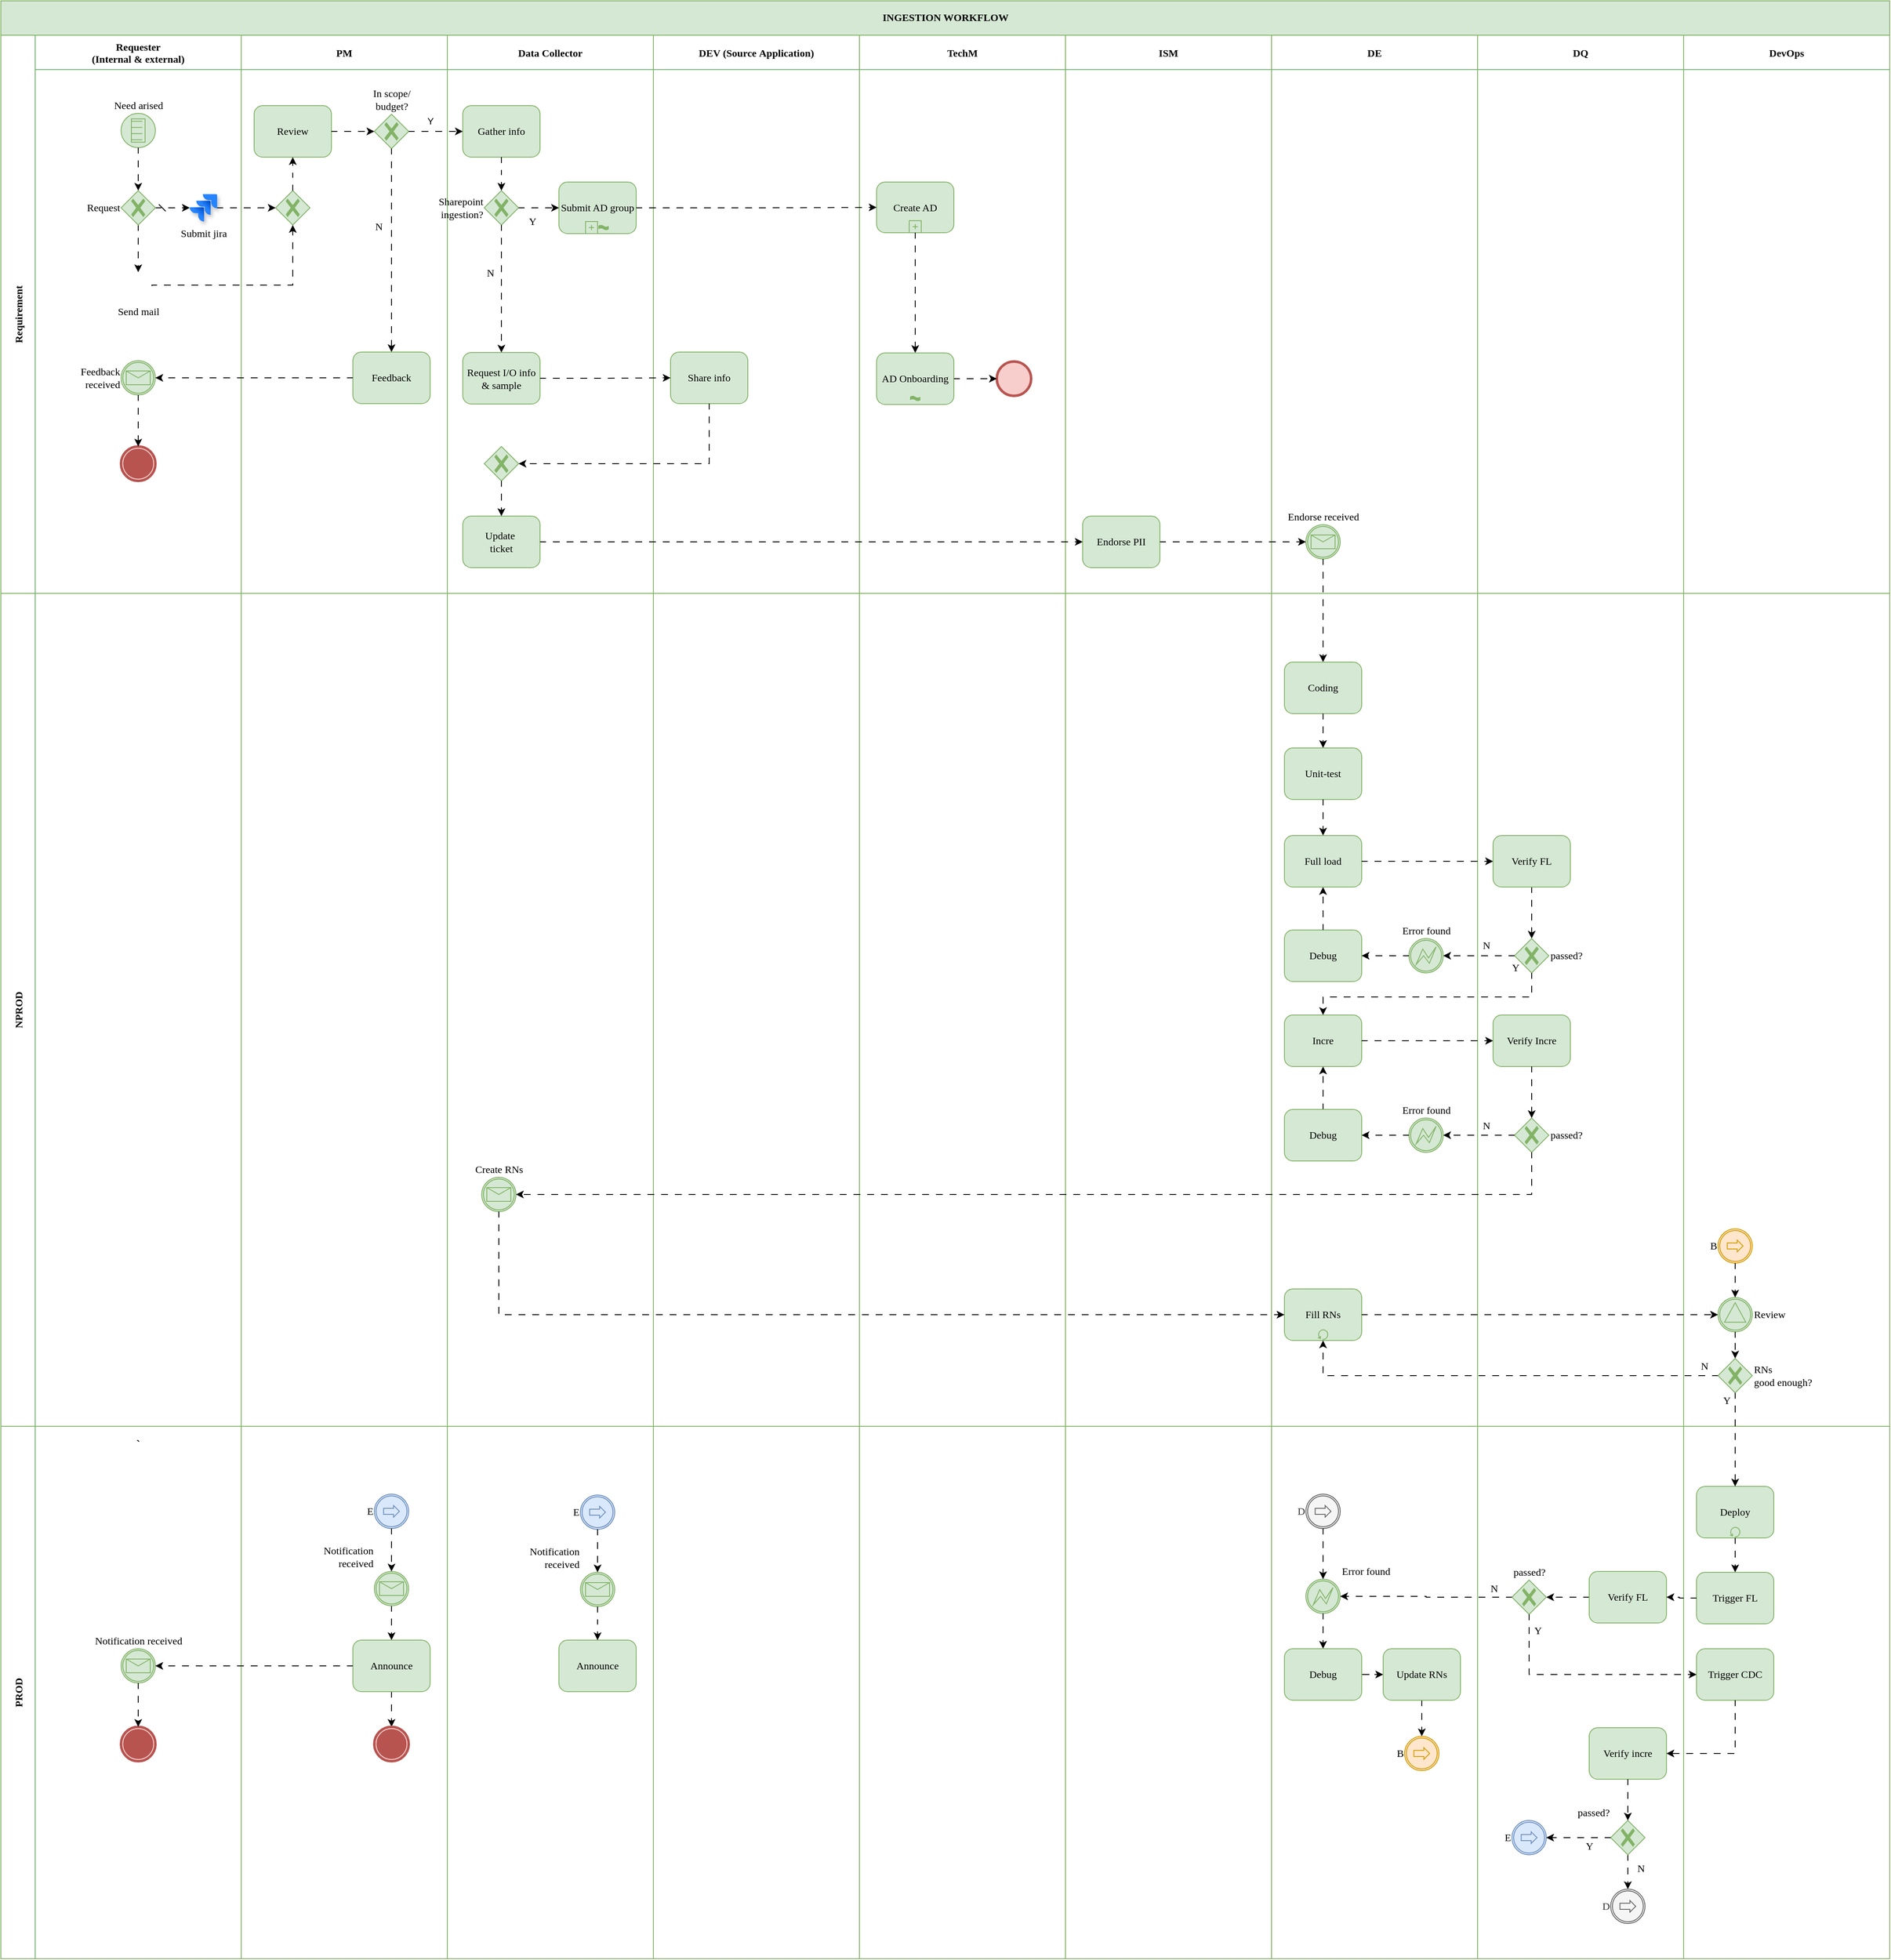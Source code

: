<mxfile version="24.7.7">
  <diagram id="kgpKYQtTHZ0yAKxKKP6v" name="Page-1">
    <mxGraphModel dx="1121" dy="640" grid="1" gridSize="10" guides="1" tooltips="1" connect="1" arrows="1" fold="1" page="1" pageScale="1" pageWidth="850" pageHeight="1100" math="0" shadow="0">
      <root>
        <mxCell id="0" />
        <mxCell id="1" parent="0" />
        <mxCell id="3nuBFxr9cyL0pnOWT2aG-1" value="INGESTION WORKFLOW" style="shape=table;childLayout=tableLayout;startSize=40;collapsible=0;recursiveResize=0;expand=0;fillColor=#d5e8d4;fontStyle=1;shadow=0;rounded=0;direction=north;flipV=1;flipH=1;horizontal=0;fontFamily=Montserrat;labelPosition=center;verticalLabelPosition=middle;align=center;verticalAlign=middle;whiteSpace=wrap;html=1;textDirection=vertical-lr;movable=1;resizable=1;rotatable=1;deletable=1;editable=1;locked=0;connectable=1;fontSize=12;fontSource=https%3A%2F%2Ffonts.googleapis.com%2Fcss%3Ffamily%3DMontserrat;strokeColor=#82b366;labelBackgroundColor=none;" parent="1" vertex="1">
          <mxGeometry x="40" y="80" width="2200" height="2280.0" as="geometry" />
        </mxCell>
        <mxCell id="3nuBFxr9cyL0pnOWT2aG-3" value="Requirement" style="shape=tableRow;horizontal=0;swimlaneHead=0;swimlaneBody=0;top=0;left=0;bottom=0;right=0;fillColor=none;points=[[0,0.5],[1,0.5]];portConstraint=eastwest;startSize=40;collapsible=0;recursiveResize=0;expand=0;fontStyle=1;swimlaneFillColor=none;strokeColor=#76B274;fontFamily=Montserrat;fontSource=https%3A%2F%2Ffonts.googleapis.com%2Fcss%3Ffamily%3DMontserrat;labelBackgroundColor=none;" parent="3nuBFxr9cyL0pnOWT2aG-1" vertex="1">
          <mxGeometry y="40" width="2200" height="650" as="geometry" />
        </mxCell>
        <mxCell id="3nuBFxr9cyL0pnOWT2aG-4" value="Requester&#xa;(Internal &amp; external)" style="swimlane;swimlaneHead=0;swimlaneBody=0;connectable=0;fillColor=none;startSize=40;collapsible=0;recursiveResize=0;expand=0;fontStyle=1;rounded=0;strokeColor=#76B274;fontFamily=Montserrat;fontSource=https%3A%2F%2Ffonts.googleapis.com%2Fcss%3Ffamily%3DMontserrat;labelBackgroundColor=none;" parent="3nuBFxr9cyL0pnOWT2aG-3" vertex="1">
          <mxGeometry x="40" width="240" height="650" as="geometry">
            <mxRectangle width="240" height="650" as="alternateBounds" />
          </mxGeometry>
        </mxCell>
        <mxCell id="cMU86__VcZ0qvdFthibx-391" value="Need arised" style="points=[[0.145,0.145,0],[0.5,0,0],[0.855,0.145,0],[1,0.5,0],[0.855,0.855,0],[0.5,1,0],[0.145,0.855,0],[0,0.5,0]];shape=mxgraph.bpmn.event;html=1;verticalLabelPosition=top;labelBackgroundColor=none;verticalAlign=bottom;align=center;perimeter=ellipsePerimeter;outlineConnect=0;aspect=fixed;outline=standard;symbol=conditional;rounded=1;fillStyle=auto;strokeColor=#82b366;arcSize=50;fontFamily=Montserrat;fontSource=https%3A%2F%2Ffonts.googleapis.com%2Fcss%3Ffamily%3DMontserrat;fontSize=12;fontColor=default;fillColor=#d5e8d4;labelPosition=center;" parent="3nuBFxr9cyL0pnOWT2aG-4" vertex="1">
          <mxGeometry x="100" y="91" width="40" height="40" as="geometry" />
        </mxCell>
        <mxCell id="cMU86__VcZ0qvdFthibx-394" value="Feedback&lt;div&gt;received&lt;/div&gt;" style="points=[[0.145,0.145,0],[0.5,0,0],[0.855,0.145,0],[1,0.5,0],[0.855,0.855,0],[0.5,1,0],[0.145,0.855,0],[0,0.5,0]];shape=mxgraph.bpmn.event;html=1;verticalLabelPosition=middle;labelBackgroundColor=none;verticalAlign=middle;align=right;perimeter=ellipsePerimeter;outlineConnect=0;aspect=fixed;outline=catching;symbol=message;rounded=1;fillStyle=auto;strokeColor=#82b366;arcSize=50;fontFamily=Montserrat;fontSource=https%3A%2F%2Ffonts.googleapis.com%2Fcss%3Ffamily%3DMontserrat;fontSize=12;fontColor=default;fillColor=#d5e8d4;labelPosition=left;" parent="3nuBFxr9cyL0pnOWT2aG-4" vertex="1">
          <mxGeometry x="100" y="379" width="40" height="40" as="geometry" />
        </mxCell>
        <mxCell id="cMU86__VcZ0qvdFthibx-395" value="" style="points=[[0.145,0.145,0],[0.5,0,0],[0.855,0.145,0],[1,0.5,0],[0.855,0.855,0],[0.5,1,0],[0.145,0.855,0],[0,0.5,0]];shape=mxgraph.bpmn.event;html=1;verticalLabelPosition=bottom;labelBackgroundColor=none;verticalAlign=top;align=center;perimeter=ellipsePerimeter;outlineConnect=0;aspect=fixed;outline=end;symbol=terminate;rounded=1;fillStyle=auto;strokeColor=#b85450;arcSize=50;fontFamily=Montserrat;fontSource=https%3A%2F%2Ffonts.googleapis.com%2Fcss%3Ffamily%3DMontserrat;fontSize=12;fillColor=#f8cecc;" parent="3nuBFxr9cyL0pnOWT2aG-4" vertex="1">
          <mxGeometry x="100" y="479" width="40" height="40" as="geometry" />
        </mxCell>
        <mxCell id="cMU86__VcZ0qvdFthibx-396" style="edgeStyle=orthogonalEdgeStyle;shape=connector;curved=0;rounded=0;orthogonalLoop=1;jettySize=auto;html=1;entryX=0.5;entryY=0;entryDx=0;entryDy=0;entryPerimeter=0;strokeColor=default;align=center;verticalAlign=middle;fontFamily=Montserrat;fontSource=https%3A%2F%2Ffonts.googleapis.com%2Fcss%3Ffamily%3DMontserrat;fontSize=12;fontColor=default;labelBackgroundColor=none;endArrow=classic;flowAnimation=1;" parent="3nuBFxr9cyL0pnOWT2aG-4" source="cMU86__VcZ0qvdFthibx-394" target="cMU86__VcZ0qvdFthibx-395" edge="1">
          <mxGeometry relative="1" as="geometry">
            <mxPoint x="120" y="525" as="targetPoint" />
          </mxGeometry>
        </mxCell>
        <mxCell id="cMU86__VcZ0qvdFthibx-740" style="edgeStyle=orthogonalEdgeStyle;shape=connector;curved=0;rounded=0;orthogonalLoop=1;jettySize=auto;html=1;entryX=0.5;entryY=0;entryDx=0;entryDy=0;entryPerimeter=0;strokeColor=default;align=center;verticalAlign=middle;fontFamily=Montserrat;fontSource=https%3A%2F%2Ffonts.googleapis.com%2Fcss%3Ffamily%3DMontserrat;fontSize=12;fontColor=default;labelBackgroundColor=none;endArrow=classic;flowAnimation=1;exitX=0.5;exitY=1;exitDx=0;exitDy=0;exitPerimeter=0;" parent="3nuBFxr9cyL0pnOWT2aG-4" source="cMU86__VcZ0qvdFthibx-391" target="cMU86__VcZ0qvdFthibx-196" edge="1">
          <mxGeometry relative="1" as="geometry">
            <mxPoint x="120" y="142" as="sourcePoint" />
          </mxGeometry>
        </mxCell>
        <mxCell id="cMU86__VcZ0qvdFthibx-100" value="Submit jira" style="image;image=img/lib/atlassian/Jira_Logo.svg;html=1;imageBackground=none;imageBorder=none;shadow=1;aspect=fixed;fontFamily=Montserrat;fontSource=https%3A%2F%2Ffonts.googleapis.com%2Fcss%3Ffamily%3DMontserrat;labelBackgroundColor=none;" parent="3nuBFxr9cyL0pnOWT2aG-4" vertex="1">
          <mxGeometry x="180" y="185" width="32" height="32" as="geometry" />
        </mxCell>
        <mxCell id="cMU86__VcZ0qvdFthibx-101" value="Send mail" style="shape=image;html=1;verticalAlign=top;verticalLabelPosition=bottom;labelBackgroundColor=none;imageAspect=0;aspect=fixed;image=https://cdn0.iconfinder.com/data/icons/logos-microsoft-office-365/128/Microsoft_Office-07-128.png;shadow=1;fontFamily=Montserrat;fontSource=https%3A%2F%2Ffonts.googleapis.com%2Fcss%3Ffamily%3DMontserrat;" parent="3nuBFxr9cyL0pnOWT2aG-4" vertex="1">
          <mxGeometry x="104" y="276" width="32" height="32" as="geometry" />
        </mxCell>
        <mxCell id="cMU86__VcZ0qvdFthibx-104" style="edgeStyle=orthogonalEdgeStyle;rounded=0;orthogonalLoop=1;jettySize=auto;html=1;entryX=0;entryY=0.5;entryDx=0;entryDy=0;curved=0;jumpStyle=none;startArrow=dash;startFill=0;flowAnimation=1;fixDash=0;exitX=1;exitY=0.5;exitDx=0;exitDy=0;exitPerimeter=0;labelBackgroundColor=none;" parent="3nuBFxr9cyL0pnOWT2aG-4" source="cMU86__VcZ0qvdFthibx-196" target="cMU86__VcZ0qvdFthibx-100" edge="1">
          <mxGeometry relative="1" as="geometry">
            <mxPoint x="139.966" y="205.034" as="sourcePoint" />
          </mxGeometry>
        </mxCell>
        <mxCell id="cMU86__VcZ0qvdFthibx-139" value="" style="edgeStyle=orthogonalEdgeStyle;rounded=0;orthogonalLoop=1;jettySize=auto;html=1;flowAnimation=1;fixDash=0;entryX=0.5;entryY=0;entryDx=0;entryDy=0;exitX=0.5;exitY=1;exitDx=0;exitDy=0;exitPerimeter=0;labelBackgroundColor=none;" parent="3nuBFxr9cyL0pnOWT2aG-4" source="cMU86__VcZ0qvdFthibx-196" target="cMU86__VcZ0qvdFthibx-101" edge="1">
          <mxGeometry relative="1" as="geometry">
            <mxPoint x="120.034" y="224.966" as="sourcePoint" />
          </mxGeometry>
        </mxCell>
        <mxCell id="cMU86__VcZ0qvdFthibx-196" value="Request" style="points=[[0.25,0.25,0],[0.5,0,0],[0.75,0.25,0],[1,0.5,0],[0.75,0.75,0],[0.5,1,0],[0.25,0.75,0],[0,0.5,0]];shape=mxgraph.bpmn.gateway2;html=1;verticalLabelPosition=middle;labelBackgroundColor=none;verticalAlign=middle;align=right;perimeter=rhombusPerimeter;outlineConnect=0;outline=none;symbol=none;gwType=exclusive;rounded=1;fillStyle=auto;strokeColor=#82b366;arcSize=50;fontFamily=Montserrat;fontSource=https%3A%2F%2Ffonts.googleapis.com%2Fcss%3Ffamily%3DMontserrat;fontSize=12;fontColor=default;fillColor=#d5e8d4;labelPosition=left;" parent="3nuBFxr9cyL0pnOWT2aG-4" vertex="1">
          <mxGeometry x="100" y="181" width="40" height="40" as="geometry" />
        </mxCell>
        <mxCell id="cMU86__VcZ0qvdFthibx-197" value="" style="points=[[0.25,0.25,0],[0.5,0,0],[0.75,0.25,0],[1,0.5,0],[0.75,0.75,0],[0.5,1,0],[0.25,0.75,0],[0,0.5,0]];shape=mxgraph.bpmn.gateway2;html=1;verticalLabelPosition=bottom;labelBackgroundColor=none;verticalAlign=top;align=center;perimeter=rhombusPerimeter;outlineConnect=0;outline=none;symbol=none;gwType=exclusive;rounded=1;fillStyle=auto;strokeColor=#82b366;arcSize=50;fontFamily=Montserrat;fontSource=https%3A%2F%2Ffonts.googleapis.com%2Fcss%3Ffamily%3DMontserrat;fontSize=12;fontColor=default;fillColor=#d5e8d4;" parent="3nuBFxr9cyL0pnOWT2aG-4" vertex="1">
          <mxGeometry x="280" y="181" width="40" height="40" as="geometry" />
        </mxCell>
        <mxCell id="cMU86__VcZ0qvdFthibx-176" style="edgeStyle=orthogonalEdgeStyle;rounded=0;orthogonalLoop=1;jettySize=auto;html=1;entryX=0.5;entryY=1;entryDx=0;entryDy=0;entryPerimeter=0;flowAnimation=1;fixDash=0;exitX=1;exitY=0.5;exitDx=0;exitDy=0;labelBackgroundColor=none;" parent="3nuBFxr9cyL0pnOWT2aG-4" source="cMU86__VcZ0qvdFthibx-101" target="cMU86__VcZ0qvdFthibx-197" edge="1">
          <mxGeometry relative="1" as="geometry">
            <mxPoint x="285" y="225" as="targetPoint" />
            <Array as="points">
              <mxPoint x="300" y="291" />
            </Array>
          </mxGeometry>
        </mxCell>
        <mxCell id="cMU86__VcZ0qvdFthibx-179" style="edgeStyle=orthogonalEdgeStyle;rounded=0;orthogonalLoop=1;jettySize=auto;html=1;entryX=0;entryY=0.5;entryDx=0;entryDy=0;entryPerimeter=0;flowAnimation=1;labelBackgroundColor=none;" parent="3nuBFxr9cyL0pnOWT2aG-4" source="cMU86__VcZ0qvdFthibx-100" target="cMU86__VcZ0qvdFthibx-197" edge="1">
          <mxGeometry relative="1" as="geometry">
            <mxPoint x="265" y="205" as="targetPoint" />
          </mxGeometry>
        </mxCell>
        <mxCell id="3nuBFxr9cyL0pnOWT2aG-8" value="PM" style="swimlane;swimlaneHead=0;swimlaneBody=0;connectable=0;fillColor=none;startSize=40;collapsible=0;recursiveResize=0;expand=0;fontStyle=1;flipV=0;strokeColor=#76B274;fontFamily=Montserrat;fontSource=https%3A%2F%2Ffonts.googleapis.com%2Fcss%3Ffamily%3DMontserrat;labelBackgroundColor=none;" parent="3nuBFxr9cyL0pnOWT2aG-3" vertex="1">
          <mxGeometry x="280" width="240" height="650" as="geometry">
            <mxRectangle width="240" height="650" as="alternateBounds" />
          </mxGeometry>
        </mxCell>
        <mxCell id="cMU86__VcZ0qvdFthibx-209" value="In scope/&lt;div&gt;budget?&lt;/div&gt;" style="points=[[0.25,0.25,0],[0.5,0,0],[0.75,0.25,0],[1,0.5,0],[0.75,0.75,0],[0.5,1,0],[0.25,0.75,0],[0,0.5,0]];shape=mxgraph.bpmn.gateway2;html=1;verticalLabelPosition=top;labelBackgroundColor=none;verticalAlign=bottom;align=center;perimeter=rhombusPerimeter;outlineConnect=0;outline=none;symbol=none;gwType=exclusive;rounded=1;fillStyle=auto;strokeColor=#82b366;arcSize=50;fontFamily=Montserrat;fontSource=https%3A%2F%2Ffonts.googleapis.com%2Fcss%3Ffamily%3DMontserrat;fontSize=12;fontColor=default;fillColor=#d5e8d4;shadow=0;labelPosition=center;textShadow=0;labelBorderColor=none;" parent="3nuBFxr9cyL0pnOWT2aG-8" vertex="1">
          <mxGeometry x="155" y="92" width="40" height="40" as="geometry" />
        </mxCell>
        <mxCell id="cMU86__VcZ0qvdFthibx-265" style="edgeStyle=orthogonalEdgeStyle;shape=connector;curved=0;rounded=0;orthogonalLoop=1;jettySize=auto;html=1;entryX=0.5;entryY=0;entryDx=0;entryDy=0;entryPerimeter=0;strokeColor=default;align=center;verticalAlign=middle;fontFamily=Montserrat;fontSource=https%3A%2F%2Ffonts.googleapis.com%2Fcss%3Ffamily%3DMontserrat;fontSize=12;fontColor=default;labelBackgroundColor=none;endArrow=classic;flowAnimation=1;" parent="3nuBFxr9cyL0pnOWT2aG-8" source="cMU86__VcZ0qvdFthibx-209" target="cMU86__VcZ0qvdFthibx-390" edge="1">
          <mxGeometry relative="1" as="geometry">
            <mxPoint x="180" y="336" as="targetPoint" />
          </mxGeometry>
        </mxCell>
        <mxCell id="cMU86__VcZ0qvdFthibx-270" value="" style="edgeLabel;html=1;align=center;verticalAlign=middle;resizable=0;points=[];rounded=1;fillStyle=auto;strokeColor=#82b366;arcSize=50;fontFamily=Montserrat;fontSource=https%3A%2F%2Ffonts.googleapis.com%2Fcss%3Ffamily%3DMontserrat;fontSize=12;fontColor=default;fillColor=#d5e8d4;labelBackgroundColor=none;" parent="cMU86__VcZ0qvdFthibx-265" vertex="1" connectable="0">
          <mxGeometry x="-0.249" y="-1" relative="1" as="geometry">
            <mxPoint as="offset" />
          </mxGeometry>
        </mxCell>
        <mxCell id="cMU86__VcZ0qvdFthibx-271" value="N" style="edgeLabel;html=1;align=center;verticalAlign=middle;resizable=0;points=[];rounded=1;fillStyle=auto;strokeColor=#82b366;arcSize=50;fontFamily=Montserrat;fontSource=https%3A%2F%2Ffonts.googleapis.com%2Fcss%3Ffamily%3DMontserrat;fontSize=12;fontColor=default;fillColor=#d5e8d4;labelBackgroundColor=none;" parent="cMU86__VcZ0qvdFthibx-265" vertex="1" connectable="0">
          <mxGeometry x="-0.233" y="-1" relative="1" as="geometry">
            <mxPoint x="-14" as="offset" />
          </mxGeometry>
        </mxCell>
        <mxCell id="cMU86__VcZ0qvdFthibx-390" value="Feedback" style="points=[[0.25,0,0],[0.5,0,0],[0.75,0,0],[1,0.25,0],[1,0.5,0],[1,0.75,0],[0.75,1,0],[0.5,1,0],[0.25,1,0],[0,0.75,0],[0,0.5,0],[0,0.25,0]];shape=mxgraph.bpmn.task;whiteSpace=wrap;rectStyle=rounded;size=10;html=1;container=1;expand=0;collapsible=0;taskMarker=abstract;rounded=1;fillStyle=auto;strokeColor=#82b366;align=center;verticalAlign=middle;arcSize=50;fontFamily=Montserrat;fontSource=https%3A%2F%2Ffonts.googleapis.com%2Fcss%3Ffamily%3DMontserrat;fontSize=12;fontColor=default;fillColor=#d5e8d4;labelBackgroundColor=none;" parent="3nuBFxr9cyL0pnOWT2aG-8" vertex="1">
          <mxGeometry x="130" y="369" width="90" height="60" as="geometry" />
        </mxCell>
        <mxCell id="cMU86__VcZ0qvdFthibx-200" value="Review" style="points=[[0.25,0,0],[0.5,0,0],[0.75,0,0],[1,0.25,0],[1,0.5,0],[1,0.75,0],[0.75,1,0],[0.5,1,0],[0.25,1,0],[0,0.75,0],[0,0.5,0],[0,0.25,0]];shape=mxgraph.bpmn.task;whiteSpace=wrap;rectStyle=rounded;size=10;html=1;container=1;expand=0;collapsible=0;taskMarker=abstract;rounded=1;fillStyle=auto;strokeColor=#82b366;align=center;verticalAlign=middle;arcSize=50;fontFamily=Montserrat;fontSource=https%3A%2F%2Ffonts.googleapis.com%2Fcss%3Ffamily%3DMontserrat;fontSize=12;fontColor=default;fillColor=#d5e8d4;labelBackgroundColor=none;" parent="3nuBFxr9cyL0pnOWT2aG-8" vertex="1">
          <mxGeometry x="15" y="82" width="90" height="60" as="geometry" />
        </mxCell>
        <mxCell id="cMU86__VcZ0qvdFthibx-734" style="edgeStyle=orthogonalEdgeStyle;shape=connector;curved=0;rounded=0;orthogonalLoop=1;jettySize=auto;html=1;strokeColor=default;align=center;verticalAlign=middle;fontFamily=Montserrat;fontSource=https%3A%2F%2Ffonts.googleapis.com%2Fcss%3Ffamily%3DMontserrat;fontSize=12;fontColor=default;labelBackgroundColor=none;endArrow=classic;flowAnimation=1;" parent="3nuBFxr9cyL0pnOWT2aG-8" source="cMU86__VcZ0qvdFthibx-200" target="cMU86__VcZ0qvdFthibx-209" edge="1">
          <mxGeometry relative="1" as="geometry" />
        </mxCell>
        <mxCell id="3nuBFxr9cyL0pnOWT2aG-11" value="Data Collector" style="swimlane;swimlaneHead=0;swimlaneBody=0;connectable=0;fillColor=none;startSize=40;collapsible=0;recursiveResize=0;expand=0;fontStyle=1;strokeColor=#76B274;fontFamily=Montserrat;fontSource=https%3A%2F%2Ffonts.googleapis.com%2Fcss%3Ffamily%3DMontserrat;verticalAlign=middle;labelBackgroundColor=none;" parent="3nuBFxr9cyL0pnOWT2aG-3" vertex="1">
          <mxGeometry x="520" width="240" height="650" as="geometry">
            <mxRectangle width="240" height="650" as="alternateBounds" />
          </mxGeometry>
        </mxCell>
        <mxCell id="cMU86__VcZ0qvdFthibx-262" value="Gather info" style="points=[[0.25,0,0],[0.5,0,0],[0.75,0,0],[1,0.25,0],[1,0.5,0],[1,0.75,0],[0.75,1,0],[0.5,1,0],[0.25,1,0],[0,0.75,0],[0,0.5,0],[0,0.25,0]];shape=mxgraph.bpmn.task;whiteSpace=wrap;rectStyle=rounded;size=10;html=1;container=1;expand=0;collapsible=0;taskMarker=abstract;rounded=1;fillStyle=auto;strokeColor=#82b366;align=center;verticalAlign=middle;arcSize=50;fontFamily=Montserrat;fontSource=https%3A%2F%2Ffonts.googleapis.com%2Fcss%3Ffamily%3DMontserrat;fontSize=12;fontColor=default;fillColor=#d5e8d4;labelBackgroundColor=none;" parent="3nuBFxr9cyL0pnOWT2aG-11" vertex="1">
          <mxGeometry x="18" y="82" width="90" height="60" as="geometry" />
        </mxCell>
        <mxCell id="cMU86__VcZ0qvdFthibx-493" value="Sharepoint&lt;div&gt;ingestion?&lt;/div&gt;" style="points=[[0.25,0.25,0],[0.5,0,0],[0.75,0.25,0],[1,0.5,0],[0.75,0.75,0],[0.5,1,0],[0.25,0.75,0],[0,0.5,0]];shape=mxgraph.bpmn.gateway2;html=1;verticalLabelPosition=middle;labelBackgroundColor=none;verticalAlign=middle;align=right;perimeter=rhombusPerimeter;outlineConnect=0;outline=none;symbol=none;gwType=exclusive;rounded=1;fillStyle=auto;strokeColor=#82b366;arcSize=50;fontFamily=Montserrat;fontSource=https%3A%2F%2Ffonts.googleapis.com%2Fcss%3Ffamily%3DMontserrat;fontSize=12;fontColor=default;fillColor=#d5e8d4;shadow=0;labelPosition=left;aspect=fixed;" parent="3nuBFxr9cyL0pnOWT2aG-11" vertex="1">
          <mxGeometry x="43" y="181" width="40" height="40" as="geometry" />
        </mxCell>
        <mxCell id="cMU86__VcZ0qvdFthibx-498" value="Submit AD&lt;span style=&quot;&quot;&gt;&amp;nbsp;group&lt;/span&gt;" style="points=[[0.25,0,0],[0.5,0,0],[0.75,0,0],[1,0.25,0],[1,0.5,0],[1,0.75,0],[0.75,1,0],[0.5,1,0],[0.25,1,0],[0,0.75,0],[0,0.5,0],[0,0.25,0]];shape=mxgraph.bpmn.task;whiteSpace=wrap;rectStyle=rounded;size=10;html=1;container=1;expand=0;collapsible=0;taskMarker=abstract;isAdHoc=1;isLoopSub=1;rounded=1;fillStyle=auto;strokeColor=#82b366;align=center;verticalAlign=middle;arcSize=50;fontFamily=Montserrat;fontSource=https%3A%2F%2Ffonts.googleapis.com%2Fcss%3Ffamily%3DMontserrat;fontSize=12;fontColor=default;fillColor=#d5e8d4;labelBackgroundColor=none;" parent="3nuBFxr9cyL0pnOWT2aG-11" vertex="1">
          <mxGeometry x="130" y="171" width="90" height="60" as="geometry" />
        </mxCell>
        <mxCell id="cMU86__VcZ0qvdFthibx-517" style="edgeStyle=orthogonalEdgeStyle;shape=connector;curved=0;rounded=0;orthogonalLoop=1;jettySize=auto;html=1;entryX=0.5;entryY=0;entryDx=0;entryDy=0;entryPerimeter=0;strokeColor=default;align=center;verticalAlign=middle;fontFamily=Montserrat;fontSource=https%3A%2F%2Ffonts.googleapis.com%2Fcss%3Ffamily%3DMontserrat;fontSize=12;fontColor=default;labelBackgroundColor=none;endArrow=classic;flowAnimation=1;" parent="3nuBFxr9cyL0pnOWT2aG-11" source="cMU86__VcZ0qvdFthibx-262" target="cMU86__VcZ0qvdFthibx-493" edge="1">
          <mxGeometry relative="1" as="geometry" />
        </mxCell>
        <mxCell id="cMU86__VcZ0qvdFthibx-610" style="edgeStyle=orthogonalEdgeStyle;shape=connector;curved=0;rounded=0;orthogonalLoop=1;jettySize=auto;html=1;entryX=0.5;entryY=0;entryDx=0;entryDy=0;entryPerimeter=0;strokeColor=default;align=center;verticalAlign=middle;fontFamily=Montserrat;fontSource=https%3A%2F%2Ffonts.googleapis.com%2Fcss%3Ffamily%3DMontserrat;fontSize=12;fontColor=default;labelBackgroundColor=none;endArrow=classic;flowAnimation=1;exitX=0.5;exitY=1;exitDx=0;exitDy=0;exitPerimeter=0;" parent="3nuBFxr9cyL0pnOWT2aG-11" source="cMU86__VcZ0qvdFthibx-493" target="piQ0KBY6VBUV0hJ2Zry9-97" edge="1">
          <mxGeometry relative="1" as="geometry">
            <Array as="points" />
            <mxPoint x="63" y="369" as="targetPoint" />
          </mxGeometry>
        </mxCell>
        <mxCell id="cMU86__VcZ0qvdFthibx-615" value="N" style="edgeLabel;html=1;align=center;verticalAlign=middle;resizable=0;points=[];rounded=1;fillStyle=auto;strokeColor=#82b366;arcSize=50;fontFamily=Montserrat;fontSource=https%3A%2F%2Ffonts.googleapis.com%2Fcss%3Ffamily%3DMontserrat;fontSize=12;fontColor=default;fillColor=#d5e8d4;labelBackgroundColor=none;" parent="cMU86__VcZ0qvdFthibx-610" vertex="1" connectable="0">
          <mxGeometry x="-0.227" relative="1" as="geometry">
            <mxPoint x="-13" y="-2" as="offset" />
          </mxGeometry>
        </mxCell>
        <mxCell id="cMU86__VcZ0qvdFthibx-410" value="Update&amp;nbsp;&lt;div&gt;&lt;span style=&quot;&quot;&gt;ticket&lt;/span&gt;&lt;/div&gt;" style="points=[[0.25,0,0],[0.5,0,0],[0.75,0,0],[1,0.25,0],[1,0.5,0],[1,0.75,0],[0.75,1,0],[0.5,1,0],[0.25,1,0],[0,0.75,0],[0,0.5,0],[0,0.25,0]];shape=mxgraph.bpmn.task;whiteSpace=wrap;rectStyle=rounded;size=10;html=1;container=1;expand=0;collapsible=0;taskMarker=abstract;rounded=1;fillStyle=auto;strokeColor=#82b366;align=center;verticalAlign=middle;arcSize=50;fontFamily=Montserrat;fontSource=https%3A%2F%2Ffonts.googleapis.com%2Fcss%3Ffamily%3DMontserrat;fontSize=12;fontColor=default;fillColor=#d5e8d4;labelBackgroundColor=none;" parent="3nuBFxr9cyL0pnOWT2aG-11" vertex="1">
          <mxGeometry x="18" y="560" width="90" height="60" as="geometry" />
        </mxCell>
        <mxCell id="cMU86__VcZ0qvdFthibx-503" style="edgeStyle=orthogonalEdgeStyle;shape=connector;curved=0;rounded=0;orthogonalLoop=1;jettySize=auto;html=1;strokeColor=default;align=center;verticalAlign=middle;fontFamily=Montserrat;fontSource=https%3A%2F%2Ffonts.googleapis.com%2Fcss%3Ffamily%3DMontserrat;fontSize=12;fontColor=default;labelBackgroundColor=none;endArrow=classic;flowAnimation=1;exitX=1;exitY=0.5;exitDx=0;exitDy=0;exitPerimeter=0;entryX=0;entryY=0.5;entryDx=0;entryDy=0;entryPerimeter=0;" parent="3nuBFxr9cyL0pnOWT2aG-11" source="cMU86__VcZ0qvdFthibx-493" target="cMU86__VcZ0qvdFthibx-498" edge="1">
          <mxGeometry relative="1" as="geometry">
            <mxPoint x="179.928" y="245.002" as="sourcePoint" />
            <mxPoint x="130" y="206" as="targetPoint" />
          </mxGeometry>
        </mxCell>
        <mxCell id="cMU86__VcZ0qvdFthibx-504" value="Y" style="edgeLabel;html=1;align=center;verticalAlign=middle;resizable=0;points=[];rounded=1;fillStyle=auto;strokeColor=#82b366;arcSize=50;fontFamily=Montserrat;fontSource=https%3A%2F%2Ffonts.googleapis.com%2Fcss%3Ffamily%3DMontserrat;fontSize=12;fontColor=default;fillColor=#d5e8d4;labelBackgroundColor=none;" parent="cMU86__VcZ0qvdFthibx-503" vertex="1" connectable="0">
          <mxGeometry x="-0.301" y="-2" relative="1" as="geometry">
            <mxPoint x="-1" y="14" as="offset" />
          </mxGeometry>
        </mxCell>
        <mxCell id="piQ0KBY6VBUV0hJ2Zry9-97" value="Request I/O info &amp;amp; sample" style="points=[[0.25,0,0],[0.5,0,0],[0.75,0,0],[1,0.25,0],[1,0.5,0],[1,0.75,0],[0.75,1,0],[0.5,1,0],[0.25,1,0],[0,0.75,0],[0,0.5,0],[0,0.25,0]];shape=mxgraph.bpmn.task;whiteSpace=wrap;rectStyle=rounded;size=10;html=1;container=1;expand=0;collapsible=0;taskMarker=abstract;rounded=1;fillStyle=auto;strokeColor=#82b366;align=center;verticalAlign=middle;arcSize=50;fontFamily=Montserrat;fontSource=https%3A%2F%2Ffonts.googleapis.com%2Fcss%3Ffamily%3DMontserrat;fontSize=12;fontColor=default;fillColor=#d5e8d4;labelBackgroundColor=none;" vertex="1" parent="3nuBFxr9cyL0pnOWT2aG-11">
          <mxGeometry x="18" y="369.5" width="90" height="60" as="geometry" />
        </mxCell>
        <mxCell id="piQ0KBY6VBUV0hJ2Zry9-138" value="" style="points=[[0.25,0.25,0],[0.5,0,0],[0.75,0.25,0],[1,0.5,0],[0.75,0.75,0],[0.5,1,0],[0.25,0.75,0],[0,0.5,0]];shape=mxgraph.bpmn.gateway2;html=1;verticalLabelPosition=bottom;labelBackgroundColor=none;verticalAlign=top;align=center;perimeter=rhombusPerimeter;outlineConnect=0;outline=none;symbol=none;gwType=exclusive;rounded=1;fillStyle=auto;strokeColor=#82b366;arcSize=50;fontFamily=Montserrat;fontSource=https%3A%2F%2Ffonts.googleapis.com%2Fcss%3Ffamily%3DMontserrat;fontSize=12;fontColor=default;fillColor=#d5e8d4;" vertex="1" parent="3nuBFxr9cyL0pnOWT2aG-11">
          <mxGeometry x="43" y="479" width="40" height="40" as="geometry" />
        </mxCell>
        <mxCell id="piQ0KBY6VBUV0hJ2Zry9-149" style="edgeStyle=orthogonalEdgeStyle;shape=connector;curved=0;rounded=0;orthogonalLoop=1;jettySize=auto;html=1;entryX=0.5;entryY=0;entryDx=0;entryDy=0;entryPerimeter=0;strokeColor=default;align=center;verticalAlign=middle;fontFamily=Montserrat;fontSource=https%3A%2F%2Ffonts.googleapis.com%2Fcss%3Ffamily%3DMontserrat;fontSize=12;fontColor=default;labelBackgroundColor=none;endArrow=classic;flowAnimation=1;" edge="1" parent="3nuBFxr9cyL0pnOWT2aG-11" source="piQ0KBY6VBUV0hJ2Zry9-138" target="cMU86__VcZ0qvdFthibx-410">
          <mxGeometry relative="1" as="geometry" />
        </mxCell>
        <mxCell id="piQ0KBY6VBUV0hJ2Zry9-72" value="DEV (Source Application)" style="swimlane;swimlaneHead=0;swimlaneBody=0;connectable=0;fillColor=none;startSize=40;collapsible=0;recursiveResize=0;expand=0;fontStyle=1;strokeColor=#76B274;fontFamily=Montserrat;fontSource=https%3A%2F%2Ffonts.googleapis.com%2Fcss%3Ffamily%3DMontserrat;labelPosition=center;verticalLabelPosition=middle;align=center;verticalAlign=middle;labelBackgroundColor=none;" vertex="1" parent="3nuBFxr9cyL0pnOWT2aG-3">
          <mxGeometry x="760" width="240" height="650" as="geometry">
            <mxRectangle width="240" height="650" as="alternateBounds" />
          </mxGeometry>
        </mxCell>
        <mxCell id="piQ0KBY6VBUV0hJ2Zry9-99" value="Share info" style="points=[[0.25,0,0],[0.5,0,0],[0.75,0,0],[1,0.25,0],[1,0.5,0],[1,0.75,0],[0.75,1,0],[0.5,1,0],[0.25,1,0],[0,0.75,0],[0,0.5,0],[0,0.25,0]];shape=mxgraph.bpmn.task;whiteSpace=wrap;rectStyle=rounded;size=10;html=1;container=1;expand=0;collapsible=0;taskMarker=abstract;rounded=1;fillStyle=auto;strokeColor=#82b366;align=center;verticalAlign=middle;arcSize=50;fontFamily=Montserrat;fontSource=https%3A%2F%2Ffonts.googleapis.com%2Fcss%3Ffamily%3DMontserrat;fontSize=12;fontColor=default;fillColor=#d5e8d4;labelBackgroundColor=none;" vertex="1" parent="piQ0KBY6VBUV0hJ2Zry9-72">
          <mxGeometry x="20" y="369" width="90" height="60" as="geometry" />
        </mxCell>
        <mxCell id="piQ0KBY6VBUV0hJ2Zry9-75" value="TechM" style="swimlane;swimlaneHead=0;swimlaneBody=0;connectable=0;fillColor=none;startSize=40;collapsible=0;recursiveResize=0;expand=0;fontStyle=1;strokeColor=#76B274;fontFamily=Montserrat;fontSource=https%3A%2F%2Ffonts.googleapis.com%2Fcss%3Ffamily%3DMontserrat;labelPosition=center;verticalLabelPosition=middle;align=center;verticalAlign=middle;labelBackgroundColor=none;" vertex="1" parent="3nuBFxr9cyL0pnOWT2aG-3">
          <mxGeometry x="1000" width="240" height="650" as="geometry">
            <mxRectangle width="240" height="650" as="alternateBounds" />
          </mxGeometry>
        </mxCell>
        <mxCell id="piQ0KBY6VBUV0hJ2Zry9-87" value="Create AD" style="points=[[0.25,0,0],[0.5,0,0],[0.75,0,0],[1,0.25,0],[1,0.5,0],[1,0.75,0],[0.75,1,0],[0.5,1,0],[0.25,1,0],[0,0.75,0],[0,0.5,0],[0,0.25,0]];shape=mxgraph.bpmn.task;whiteSpace=wrap;rectStyle=rounded;size=10;html=1;container=1;expand=0;collapsible=0;taskMarker=abstract;isLoopSub=1;fontFamily=Montserrat;fontSource=https%3A%2F%2Ffonts.googleapis.com%2Fcss%3Ffamily%3DMontserrat;fontSize=12;labelBackgroundColor=none;fillColor=#d5e8d4;strokeColor=#82b366;" vertex="1" parent="piQ0KBY6VBUV0hJ2Zry9-75">
          <mxGeometry x="20" y="171" width="90" height="59" as="geometry" />
        </mxCell>
        <mxCell id="piQ0KBY6VBUV0hJ2Zry9-110" style="edgeStyle=orthogonalEdgeStyle;shape=connector;curved=0;rounded=0;orthogonalLoop=1;jettySize=auto;html=1;strokeColor=default;align=center;verticalAlign=middle;fontFamily=Montserrat;fontSource=https%3A%2F%2Ffonts.googleapis.com%2Fcss%3Ffamily%3DMontserrat;fontSize=12;fontColor=default;labelBackgroundColor=none;endArrow=classic;flowAnimation=1;" edge="1" parent="piQ0KBY6VBUV0hJ2Zry9-75" source="piQ0KBY6VBUV0hJ2Zry9-87" target="piQ0KBY6VBUV0hJ2Zry9-115">
          <mxGeometry relative="1" as="geometry">
            <mxPoint x="65" y="370" as="targetPoint" />
          </mxGeometry>
        </mxCell>
        <mxCell id="piQ0KBY6VBUV0hJ2Zry9-115" value="AD Onboarding" style="points=[[0.25,0,0],[0.5,0,0],[0.75,0,0],[1,0.25,0],[1,0.5,0],[1,0.75,0],[0.75,1,0],[0.5,1,0],[0.25,1,0],[0,0.75,0],[0,0.5,0],[0,0.25,0]];shape=mxgraph.bpmn.task;whiteSpace=wrap;rectStyle=rounded;size=10;html=1;container=1;expand=0;collapsible=0;taskMarker=abstract;isAdHoc=1;fontFamily=Montserrat;fontSource=https%3A%2F%2Ffonts.googleapis.com%2Fcss%3Ffamily%3DMontserrat;fontSize=12;labelBackgroundColor=none;fillColor=#d5e8d4;strokeColor=#82b366;" vertex="1" parent="piQ0KBY6VBUV0hJ2Zry9-75">
          <mxGeometry x="20" y="370" width="90" height="60" as="geometry" />
        </mxCell>
        <mxCell id="piQ0KBY6VBUV0hJ2Zry9-116" value="" style="points=[[0.145,0.145,0],[0.5,0,0],[0.855,0.145,0],[1,0.5,0],[0.855,0.855,0],[0.5,1,0],[0.145,0.855,0],[0,0.5,0]];shape=mxgraph.bpmn.event;html=1;verticalLabelPosition=bottom;labelBackgroundColor=#ffffff;verticalAlign=top;align=center;perimeter=ellipsePerimeter;outlineConnect=0;aspect=fixed;outline=end;symbol=terminate2;fontFamily=Montserrat;fontSource=https%3A%2F%2Ffonts.googleapis.com%2Fcss%3Ffamily%3DMontserrat;fontSize=12;fillColor=#f8cecc;strokeColor=#b85450;" vertex="1" parent="piQ0KBY6VBUV0hJ2Zry9-75">
          <mxGeometry x="160" y="380" width="40" height="40" as="geometry" />
        </mxCell>
        <mxCell id="piQ0KBY6VBUV0hJ2Zry9-117" style="edgeStyle=orthogonalEdgeStyle;shape=connector;curved=0;rounded=0;orthogonalLoop=1;jettySize=auto;html=1;entryX=0;entryY=0.5;entryDx=0;entryDy=0;entryPerimeter=0;strokeColor=default;align=center;verticalAlign=middle;fontFamily=Montserrat;fontSource=https%3A%2F%2Ffonts.googleapis.com%2Fcss%3Ffamily%3DMontserrat;fontSize=12;fontColor=default;labelBackgroundColor=none;endArrow=classic;flowAnimation=1;" edge="1" parent="piQ0KBY6VBUV0hJ2Zry9-75" source="piQ0KBY6VBUV0hJ2Zry9-115" target="piQ0KBY6VBUV0hJ2Zry9-116">
          <mxGeometry relative="1" as="geometry" />
        </mxCell>
        <mxCell id="cMU86__VcZ0qvdFthibx-172" value="ISM" style="swimlane;swimlaneHead=0;swimlaneBody=0;connectable=0;fillColor=none;startSize=40;collapsible=0;recursiveResize=0;expand=0;fontStyle=1;strokeColor=#76B274;fontFamily=Montserrat;fontSource=https%3A%2F%2Ffonts.googleapis.com%2Fcss%3Ffamily%3DMontserrat;labelPosition=center;verticalLabelPosition=middle;align=center;verticalAlign=middle;labelBackgroundColor=none;" parent="3nuBFxr9cyL0pnOWT2aG-3" vertex="1">
          <mxGeometry x="1240" width="240" height="650" as="geometry">
            <mxRectangle width="240" height="650" as="alternateBounds" />
          </mxGeometry>
        </mxCell>
        <mxCell id="cMU86__VcZ0qvdFthibx-295" value="Endorse PII" style="points=[[0.25,0,0],[0.5,0,0],[0.75,0,0],[1,0.25,0],[1,0.5,0],[1,0.75,0],[0.75,1,0],[0.5,1,0],[0.25,1,0],[0,0.75,0],[0,0.5,0],[0,0.25,0]];shape=mxgraph.bpmn.task;whiteSpace=wrap;rectStyle=rounded;size=10;html=1;container=1;expand=0;collapsible=0;taskMarker=abstract;rounded=1;fillStyle=auto;strokeColor=#82b366;align=center;verticalAlign=middle;arcSize=50;fontFamily=Montserrat;fontSource=https%3A%2F%2Ffonts.googleapis.com%2Fcss%3Ffamily%3DMontserrat;fontSize=12;fontColor=default;fillColor=#d5e8d4;labelBackgroundColor=none;" parent="cMU86__VcZ0qvdFthibx-172" vertex="1">
          <mxGeometry x="20" y="560" width="90" height="60" as="geometry" />
        </mxCell>
        <mxCell id="cMU86__VcZ0qvdFthibx-96" value="DE" style="swimlane;swimlaneHead=0;swimlaneBody=0;connectable=0;fillColor=none;startSize=40;collapsible=0;recursiveResize=0;expand=0;fontStyle=1;strokeColor=#76B274;fontFamily=Montserrat;fontSource=https%3A%2F%2Ffonts.googleapis.com%2Fcss%3Ffamily%3DMontserrat;labelBackgroundColor=none;" parent="3nuBFxr9cyL0pnOWT2aG-3" vertex="1">
          <mxGeometry x="1480" width="240" height="650" as="geometry">
            <mxRectangle width="240" height="650" as="alternateBounds" />
          </mxGeometry>
        </mxCell>
        <mxCell id="cMU86__VcZ0qvdFthibx-481" value="Endorse received" style="points=[[0.145,0.145,0],[0.5,0,0],[0.855,0.145,0],[1,0.5,0],[0.855,0.855,0],[0.5,1,0],[0.145,0.855,0],[0,0.5,0]];shape=mxgraph.bpmn.event;html=1;verticalLabelPosition=top;labelBackgroundColor=none;verticalAlign=bottom;align=center;perimeter=ellipsePerimeter;outlineConnect=0;aspect=fixed;outline=catching;symbol=message;rounded=1;fillStyle=auto;strokeColor=#82b366;arcSize=50;fontFamily=Montserrat;fontSource=https%3A%2F%2Ffonts.googleapis.com%2Fcss%3Ffamily%3DMontserrat;fontSize=12;fontColor=default;fillColor=#d5e8d4;labelPosition=center;" parent="cMU86__VcZ0qvdFthibx-96" vertex="1">
          <mxGeometry x="40" y="570" width="40" height="40" as="geometry" />
        </mxCell>
        <mxCell id="cMU86__VcZ0qvdFthibx-98" value="DQ" style="swimlane;swimlaneHead=0;swimlaneBody=0;connectable=0;fillColor=none;startSize=40;collapsible=0;recursiveResize=0;expand=0;fontStyle=1;strokeColor=#76B274;fontFamily=Montserrat;fontSource=https%3A%2F%2Ffonts.googleapis.com%2Fcss%3Ffamily%3DMontserrat;labelBackgroundColor=none;" parent="3nuBFxr9cyL0pnOWT2aG-3" vertex="1">
          <mxGeometry x="1720" width="240" height="650" as="geometry">
            <mxRectangle width="240" height="650" as="alternateBounds" />
          </mxGeometry>
        </mxCell>
        <mxCell id="cMU86__VcZ0qvdFthibx-131" value="DevOps" style="swimlane;swimlaneHead=0;swimlaneBody=0;connectable=0;fillColor=none;startSize=40;collapsible=0;recursiveResize=0;expand=0;fontStyle=1;strokeColor=#76B274;fontFamily=Montserrat;fontSource=https%3A%2F%2Ffonts.googleapis.com%2Fcss%3Ffamily%3DMontserrat;labelBackgroundColor=none;" parent="3nuBFxr9cyL0pnOWT2aG-3" vertex="1">
          <mxGeometry x="1960" width="240" height="650" as="geometry">
            <mxRectangle width="240" height="650" as="alternateBounds" />
          </mxGeometry>
        </mxCell>
        <mxCell id="cMU86__VcZ0qvdFthibx-266" style="edgeStyle=orthogonalEdgeStyle;shape=connector;curved=0;rounded=0;orthogonalLoop=1;jettySize=auto;html=1;strokeColor=default;align=center;verticalAlign=middle;fontFamily=Montserrat;fontSource=https%3A%2F%2Ffonts.googleapis.com%2Fcss%3Ffamily%3DMontserrat;fontSize=12;fontColor=default;labelBackgroundColor=none;endArrow=classic;flowAnimation=1;exitX=0;exitY=0.5;exitDx=0;exitDy=0;exitPerimeter=0;entryX=1;entryY=0.5;entryDx=0;entryDy=0;entryPerimeter=0;" parent="3nuBFxr9cyL0pnOWT2aG-3" source="cMU86__VcZ0qvdFthibx-390" target="cMU86__VcZ0qvdFthibx-394" edge="1">
          <mxGeometry relative="1" as="geometry">
            <mxPoint x="415" y="365" as="sourcePoint" />
            <mxPoint x="210" y="365" as="targetPoint" />
            <Array as="points" />
          </mxGeometry>
        </mxCell>
        <mxCell id="cMU86__VcZ0qvdFthibx-722" style="edgeStyle=orthogonalEdgeStyle;shape=connector;curved=0;rounded=0;orthogonalLoop=1;jettySize=auto;html=1;entryX=0;entryY=0.5;entryDx=0;entryDy=0;entryPerimeter=0;strokeColor=default;align=center;verticalAlign=middle;fontFamily=Montserrat;fontSource=https%3A%2F%2Ffonts.googleapis.com%2Fcss%3Ffamily%3DMontserrat;fontSize=12;fontColor=default;labelBackgroundColor=none;endArrow=classic;flowAnimation=1;exitX=1;exitY=0.5;exitDx=0;exitDy=0;exitPerimeter=0;" parent="3nuBFxr9cyL0pnOWT2aG-3" source="cMU86__VcZ0qvdFthibx-295" target="cMU86__VcZ0qvdFthibx-481" edge="1">
          <mxGeometry relative="1" as="geometry">
            <mxPoint x="865" y="781" as="sourcePoint" />
          </mxGeometry>
        </mxCell>
        <mxCell id="Aw8kIVWYeJVIoH_9B6x6-3" style="edgeStyle=orthogonalEdgeStyle;shape=connector;curved=0;rounded=0;orthogonalLoop=1;jettySize=auto;html=1;entryX=0;entryY=0.5;entryDx=0;entryDy=0;entryPerimeter=0;strokeColor=default;align=center;verticalAlign=middle;fontFamily=Montserrat;fontSource=https%3A%2F%2Ffonts.googleapis.com%2Fcss%3Ffamily%3DMontserrat;fontSize=12;fontColor=default;labelBackgroundColor=none;endArrow=classic;flowAnimation=1;" parent="3nuBFxr9cyL0pnOWT2aG-3" source="cMU86__VcZ0qvdFthibx-209" target="cMU86__VcZ0qvdFthibx-262" edge="1">
          <mxGeometry relative="1" as="geometry" />
        </mxCell>
        <mxCell id="piQ0KBY6VBUV0hJ2Zry9-80" value="Y" style="edgeLabel;html=1;align=center;verticalAlign=middle;resizable=0;points=[];" vertex="1" connectable="0" parent="Aw8kIVWYeJVIoH_9B6x6-3">
          <mxGeometry x="-0.136" relative="1" as="geometry">
            <mxPoint x="-2" y="-12" as="offset" />
          </mxGeometry>
        </mxCell>
        <mxCell id="cMU86__VcZ0qvdFthibx-263" style="edgeStyle=orthogonalEdgeStyle;shape=connector;curved=0;rounded=0;orthogonalLoop=1;jettySize=auto;html=1;entryX=0.5;entryY=1;entryDx=0;entryDy=0;entryPerimeter=0;strokeColor=default;align=center;verticalAlign=middle;fontFamily=Montserrat;fontSource=https%3A%2F%2Ffonts.googleapis.com%2Fcss%3Ffamily%3DMontserrat;fontSize=12;fontColor=default;labelBackgroundColor=none;endArrow=classic;flowAnimation=1;" parent="3nuBFxr9cyL0pnOWT2aG-3" source="cMU86__VcZ0qvdFthibx-197" target="cMU86__VcZ0qvdFthibx-200" edge="1">
          <mxGeometry relative="1" as="geometry" />
        </mxCell>
        <mxCell id="piQ0KBY6VBUV0hJ2Zry9-84" style="edgeStyle=orthogonalEdgeStyle;shape=connector;curved=0;rounded=0;orthogonalLoop=1;jettySize=auto;html=1;entryX=0;entryY=0.5;entryDx=0;entryDy=0;entryPerimeter=0;strokeColor=default;align=center;verticalAlign=middle;fontFamily=Montserrat;fontSource=https%3A%2F%2Ffonts.googleapis.com%2Fcss%3Ffamily%3DMontserrat;fontSize=12;fontColor=default;labelBackgroundColor=none;endArrow=classic;flowAnimation=1;" edge="1" parent="3nuBFxr9cyL0pnOWT2aG-3" source="cMU86__VcZ0qvdFthibx-498" target="piQ0KBY6VBUV0hJ2Zry9-87">
          <mxGeometry relative="1" as="geometry">
            <mxPoint x="1020" y="201" as="targetPoint" />
          </mxGeometry>
        </mxCell>
        <mxCell id="piQ0KBY6VBUV0hJ2Zry9-98" style="edgeStyle=orthogonalEdgeStyle;shape=connector;curved=0;rounded=0;orthogonalLoop=1;jettySize=auto;html=1;strokeColor=default;align=center;verticalAlign=middle;fontFamily=Montserrat;fontSource=https%3A%2F%2Ffonts.googleapis.com%2Fcss%3Ffamily%3DMontserrat;fontSize=12;fontColor=default;labelBackgroundColor=none;endArrow=classic;flowAnimation=1;entryX=0;entryY=0.5;entryDx=0;entryDy=0;entryPerimeter=0;" edge="1" parent="3nuBFxr9cyL0pnOWT2aG-3" source="piQ0KBY6VBUV0hJ2Zry9-97" target="piQ0KBY6VBUV0hJ2Zry9-99">
          <mxGeometry relative="1" as="geometry">
            <mxPoint x="820" y="400" as="targetPoint" />
          </mxGeometry>
        </mxCell>
        <mxCell id="piQ0KBY6VBUV0hJ2Zry9-102" style="edgeStyle=orthogonalEdgeStyle;shape=connector;curved=0;rounded=0;orthogonalLoop=1;jettySize=auto;html=1;strokeColor=default;align=center;verticalAlign=middle;fontFamily=Montserrat;fontSource=https%3A%2F%2Ffonts.googleapis.com%2Fcss%3Ffamily%3DMontserrat;fontSize=12;fontColor=default;labelBackgroundColor=none;endArrow=classic;flowAnimation=1;exitX=0.5;exitY=1;exitDx=0;exitDy=0;exitPerimeter=0;" edge="1" parent="3nuBFxr9cyL0pnOWT2aG-3" source="piQ0KBY6VBUV0hJ2Zry9-99" target="piQ0KBY6VBUV0hJ2Zry9-138">
          <mxGeometry relative="1" as="geometry">
            <mxPoint x="690" y="500" as="targetPoint" />
            <Array as="points">
              <mxPoint x="825" y="499" />
            </Array>
          </mxGeometry>
        </mxCell>
        <mxCell id="piQ0KBY6VBUV0hJ2Zry9-103" style="edgeStyle=orthogonalEdgeStyle;shape=connector;curved=0;rounded=0;orthogonalLoop=1;jettySize=auto;html=1;entryX=0;entryY=0.5;entryDx=0;entryDy=0;entryPerimeter=0;strokeColor=default;align=center;verticalAlign=middle;fontFamily=Montserrat;fontSource=https%3A%2F%2Ffonts.googleapis.com%2Fcss%3Ffamily%3DMontserrat;fontSize=12;fontColor=default;labelBackgroundColor=none;endArrow=classic;flowAnimation=1;" edge="1" parent="3nuBFxr9cyL0pnOWT2aG-3" source="cMU86__VcZ0qvdFthibx-410" target="cMU86__VcZ0qvdFthibx-295">
          <mxGeometry relative="1" as="geometry">
            <Array as="points">
              <mxPoint x="583" y="590" />
            </Array>
          </mxGeometry>
        </mxCell>
        <mxCell id="cMU86__VcZ0qvdFthibx-105" value="NPROD" style="shape=tableRow;horizontal=0;swimlaneHead=0;swimlaneBody=0;top=0;left=0;bottom=0;right=0;fillColor=none;points=[[0,0.5],[1,0.5]];portConstraint=eastwest;startSize=40;collapsible=0;recursiveResize=0;expand=0;fontStyle=1;strokeColor=#76B274;fontFamily=Montserrat;fontSource=https%3A%2F%2Ffonts.googleapis.com%2Fcss%3Ffamily%3DMontserrat;labelBackgroundColor=none;" parent="3nuBFxr9cyL0pnOWT2aG-1" vertex="1">
          <mxGeometry y="690" width="2200" height="970" as="geometry" />
        </mxCell>
        <mxCell id="cMU86__VcZ0qvdFthibx-106" value="" style="swimlane;swimlaneHead=0;swimlaneBody=0;connectable=0;fillColor=none;startSize=40;collapsible=0;recursiveResize=0;expand=0;fontStyle=1;strokeColor=default;swimlaneLine=0;labelBackgroundColor=none;" parent="cMU86__VcZ0qvdFthibx-105" vertex="1">
          <mxGeometry x="40" width="240" height="970" as="geometry">
            <mxRectangle width="240" height="970" as="alternateBounds" />
          </mxGeometry>
        </mxCell>
        <mxCell id="cMU86__VcZ0qvdFthibx-114" value="" style="swimlane;swimlaneHead=0;swimlaneBody=0;connectable=0;fillColor=none;startSize=40;collapsible=0;recursiveResize=0;expand=0;fontStyle=1;flipV=0;swimlaneLine=0;labelBackgroundColor=none;" parent="cMU86__VcZ0qvdFthibx-105" vertex="1">
          <mxGeometry x="280" width="240" height="970" as="geometry">
            <mxRectangle width="240" height="970" as="alternateBounds" />
          </mxGeometry>
        </mxCell>
        <mxCell id="cMU86__VcZ0qvdFthibx-115" value="" style="swimlane;swimlaneHead=0;swimlaneBody=0;connectable=0;fillColor=none;startSize=40;collapsible=0;recursiveResize=0;expand=0;fontStyle=1;swimlaneLine=0;labelBackgroundColor=none;" parent="cMU86__VcZ0qvdFthibx-105" vertex="1">
          <mxGeometry x="520" width="240" height="970" as="geometry">
            <mxRectangle width="240" height="970" as="alternateBounds" />
          </mxGeometry>
        </mxCell>
        <mxCell id="cMU86__VcZ0qvdFthibx-764" value="Create RNs" style="points=[[0.145,0.145,0],[0.5,0,0],[0.855,0.145,0],[1,0.5,0],[0.855,0.855,0],[0.5,1,0],[0.145,0.855,0],[0,0.5,0]];shape=mxgraph.bpmn.event;html=1;verticalLabelPosition=top;labelBackgroundColor=none;verticalAlign=bottom;align=center;perimeter=ellipsePerimeter;outlineConnect=0;aspect=fixed;outline=catching;symbol=message;rounded=1;fillStyle=auto;strokeColor=#82b366;arcSize=50;fontFamily=Montserrat;fontSource=https%3A%2F%2Ffonts.googleapis.com%2Fcss%3Ffamily%3DMontserrat;fontSize=12;fontColor=default;fillColor=#d5e8d4;labelPosition=center;" parent="cMU86__VcZ0qvdFthibx-115" vertex="1">
          <mxGeometry x="40" y="680" width="40" height="40" as="geometry" />
        </mxCell>
        <mxCell id="piQ0KBY6VBUV0hJ2Zry9-73" style="swimlane;swimlaneHead=0;swimlaneBody=0;connectable=0;fillColor=none;startSize=40;collapsible=0;recursiveResize=0;expand=0;fontStyle=1;swimlaneLine=0;labelBackgroundColor=none;" vertex="1" parent="cMU86__VcZ0qvdFthibx-105">
          <mxGeometry x="760" width="240" height="970" as="geometry">
            <mxRectangle width="240" height="970" as="alternateBounds" />
          </mxGeometry>
        </mxCell>
        <mxCell id="piQ0KBY6VBUV0hJ2Zry9-76" style="swimlane;swimlaneHead=0;swimlaneBody=0;connectable=0;fillColor=none;startSize=40;collapsible=0;recursiveResize=0;expand=0;fontStyle=1;swimlaneLine=0;labelBackgroundColor=none;" vertex="1" parent="cMU86__VcZ0qvdFthibx-105">
          <mxGeometry x="1000" width="240" height="970" as="geometry">
            <mxRectangle width="240" height="970" as="alternateBounds" />
          </mxGeometry>
        </mxCell>
        <mxCell id="cMU86__VcZ0qvdFthibx-173" style="swimlane;swimlaneHead=0;swimlaneBody=0;connectable=0;fillColor=none;startSize=40;collapsible=0;recursiveResize=0;expand=0;fontStyle=1;swimlaneLine=0;labelBackgroundColor=none;" parent="cMU86__VcZ0qvdFthibx-105" vertex="1">
          <mxGeometry x="1240" width="240" height="970" as="geometry">
            <mxRectangle width="240" height="970" as="alternateBounds" />
          </mxGeometry>
        </mxCell>
        <mxCell id="cMU86__VcZ0qvdFthibx-116" style="swimlane;swimlaneHead=0;swimlaneBody=0;connectable=0;fillColor=none;startSize=40;collapsible=0;recursiveResize=0;expand=0;fontStyle=1;swimlaneLine=0;labelBackgroundColor=none;" parent="cMU86__VcZ0qvdFthibx-105" vertex="1">
          <mxGeometry x="1480" width="240" height="970" as="geometry">
            <mxRectangle width="240" height="970" as="alternateBounds" />
          </mxGeometry>
        </mxCell>
        <mxCell id="cMU86__VcZ0qvdFthibx-483" value="Full load" style="points=[[0.25,0,0],[0.5,0,0],[0.75,0,0],[1,0.25,0],[1,0.5,0],[1,0.75,0],[0.75,1,0],[0.5,1,0],[0.25,1,0],[0,0.75,0],[0,0.5,0],[0,0.25,0]];shape=mxgraph.bpmn.task;whiteSpace=wrap;rectStyle=rounded;size=10;html=1;container=1;expand=0;collapsible=0;taskMarker=abstract;rounded=1;fillStyle=auto;strokeColor=#82b366;align=center;verticalAlign=middle;arcSize=50;fontFamily=Montserrat;fontSource=https%3A%2F%2Ffonts.googleapis.com%2Fcss%3Ffamily%3DMontserrat;fontSize=12;fontColor=default;fillColor=#d5e8d4;labelBackgroundColor=none;" parent="cMU86__VcZ0qvdFthibx-116" vertex="1">
          <mxGeometry x="15" y="282" width="90" height="60" as="geometry" />
        </mxCell>
        <mxCell id="cMU86__VcZ0qvdFthibx-800" value="Debug" style="points=[[0.25,0,0],[0.5,0,0],[0.75,0,0],[1,0.25,0],[1,0.5,0],[1,0.75,0],[0.75,1,0],[0.5,1,0],[0.25,1,0],[0,0.75,0],[0,0.5,0],[0,0.25,0]];shape=mxgraph.bpmn.task;whiteSpace=wrap;rectStyle=rounded;size=10;html=1;container=1;expand=0;collapsible=0;taskMarker=abstract;rounded=1;fillStyle=auto;strokeColor=#82b366;align=center;verticalAlign=middle;arcSize=50;fontFamily=Montserrat;fontSource=https%3A%2F%2Ffonts.googleapis.com%2Fcss%3Ffamily%3DMontserrat;fontSize=12;fontColor=default;fillColor=#d5e8d4;labelBackgroundColor=none;" parent="cMU86__VcZ0qvdFthibx-116" vertex="1">
          <mxGeometry x="15" y="392" width="90" height="60" as="geometry" />
        </mxCell>
        <mxCell id="cMU86__VcZ0qvdFthibx-802" style="edgeStyle=orthogonalEdgeStyle;shape=connector;curved=0;rounded=0;orthogonalLoop=1;jettySize=auto;html=1;entryX=0.5;entryY=1;entryDx=0;entryDy=0;entryPerimeter=0;strokeColor=default;align=center;verticalAlign=middle;fontFamily=Montserrat;fontSource=https%3A%2F%2Ffonts.googleapis.com%2Fcss%3Ffamily%3DMontserrat;fontSize=12;fontColor=default;labelBackgroundColor=none;endArrow=classic;flowAnimation=1;" parent="cMU86__VcZ0qvdFthibx-116" source="cMU86__VcZ0qvdFthibx-800" target="cMU86__VcZ0qvdFthibx-483" edge="1">
          <mxGeometry relative="1" as="geometry" />
        </mxCell>
        <mxCell id="cMU86__VcZ0qvdFthibx-806" value="Incre" style="points=[[0.25,0,0],[0.5,0,0],[0.75,0,0],[1,0.25,0],[1,0.5,0],[1,0.75,0],[0.75,1,0],[0.5,1,0],[0.25,1,0],[0,0.75,0],[0,0.5,0],[0,0.25,0]];shape=mxgraph.bpmn.task;whiteSpace=wrap;rectStyle=rounded;size=10;html=1;container=1;expand=0;collapsible=0;taskMarker=abstract;rounded=1;fillStyle=auto;strokeColor=#82b366;align=center;verticalAlign=middle;arcSize=50;fontFamily=Montserrat;fontSource=https%3A%2F%2Ffonts.googleapis.com%2Fcss%3Ffamily%3DMontserrat;fontSize=12;fontColor=default;fillColor=#d5e8d4;labelBackgroundColor=none;" parent="cMU86__VcZ0qvdFthibx-116" vertex="1">
          <mxGeometry x="15" y="491" width="90" height="60" as="geometry" />
        </mxCell>
        <mxCell id="cMU86__VcZ0qvdFthibx-815" style="edgeStyle=orthogonalEdgeStyle;shape=connector;curved=0;rounded=0;orthogonalLoop=1;jettySize=auto;html=1;strokeColor=default;align=center;verticalAlign=middle;fontFamily=Montserrat;fontSource=https%3A%2F%2Ffonts.googleapis.com%2Fcss%3Ffamily%3DMontserrat;fontSize=12;fontColor=default;labelBackgroundColor=none;endArrow=classic;flowAnimation=1;" parent="cMU86__VcZ0qvdFthibx-116" source="cMU86__VcZ0qvdFthibx-807" target="cMU86__VcZ0qvdFthibx-806" edge="1">
          <mxGeometry relative="1" as="geometry" />
        </mxCell>
        <mxCell id="cMU86__VcZ0qvdFthibx-807" value="Debug" style="points=[[0.25,0,0],[0.5,0,0],[0.75,0,0],[1,0.25,0],[1,0.5,0],[1,0.75,0],[0.75,1,0],[0.5,1,0],[0.25,1,0],[0,0.75,0],[0,0.5,0],[0,0.25,0]];shape=mxgraph.bpmn.task;whiteSpace=wrap;rectStyle=rounded;size=10;html=1;container=1;expand=0;collapsible=0;taskMarker=abstract;rounded=1;fillStyle=auto;strokeColor=#82b366;align=center;verticalAlign=middle;arcSize=50;fontFamily=Montserrat;fontSource=https%3A%2F%2Ffonts.googleapis.com%2Fcss%3Ffamily%3DMontserrat;fontSize=12;fontColor=default;fillColor=#d5e8d4;labelBackgroundColor=none;" parent="cMU86__VcZ0qvdFthibx-116" vertex="1">
          <mxGeometry x="15" y="601" width="90" height="60" as="geometry" />
        </mxCell>
        <mxCell id="cMU86__VcZ0qvdFthibx-808" value="Error found" style="points=[[0.145,0.145,0],[0.5,0,0],[0.855,0.145,0],[1,0.5,0],[0.855,0.855,0],[0.5,1,0],[0.145,0.855,0],[0,0.5,0]];shape=mxgraph.bpmn.event;html=1;verticalLabelPosition=top;labelBackgroundColor=none;verticalAlign=bottom;align=center;perimeter=ellipsePerimeter;outlineConnect=0;aspect=fixed;outline=boundInt;symbol=error;rounded=1;fillStyle=auto;strokeColor=#82b366;arcSize=50;fontFamily=Montserrat;fontSource=https%3A%2F%2Ffonts.googleapis.com%2Fcss%3Ffamily%3DMontserrat;fontSize=12;fontColor=default;fillColor=#d5e8d4;labelPosition=center;" parent="cMU86__VcZ0qvdFthibx-116" vertex="1">
          <mxGeometry x="160" y="611" width="40" height="40" as="geometry" />
        </mxCell>
        <mxCell id="cMU86__VcZ0qvdFthibx-812" style="edgeStyle=orthogonalEdgeStyle;shape=connector;curved=0;rounded=0;orthogonalLoop=1;jettySize=auto;html=1;entryX=1;entryY=0.5;entryDx=0;entryDy=0;entryPerimeter=0;strokeColor=default;align=center;verticalAlign=middle;fontFamily=Montserrat;fontSource=https%3A%2F%2Ffonts.googleapis.com%2Fcss%3Ffamily%3DMontserrat;fontSize=12;fontColor=default;labelBackgroundColor=none;endArrow=classic;flowAnimation=1;" parent="cMU86__VcZ0qvdFthibx-116" source="cMU86__VcZ0qvdFthibx-808" target="cMU86__VcZ0qvdFthibx-807" edge="1">
          <mxGeometry relative="1" as="geometry" />
        </mxCell>
        <mxCell id="cMU86__VcZ0qvdFthibx-804" value="Verify Incre" style="points=[[0.25,0,0],[0.5,0,0],[0.75,0,0],[1,0.25,0],[1,0.5,0],[1,0.75,0],[0.75,1,0],[0.5,1,0],[0.25,1,0],[0,0.75,0],[0,0.5,0],[0,0.25,0]];shape=mxgraph.bpmn.task;whiteSpace=wrap;rectStyle=rounded;size=10;html=1;container=1;expand=0;collapsible=0;taskMarker=abstract;rounded=1;fillStyle=auto;strokeColor=#82b366;align=center;verticalAlign=middle;arcSize=50;fontFamily=Montserrat;fontSource=https%3A%2F%2Ffonts.googleapis.com%2Fcss%3Ffamily%3DMontserrat;fontSize=12;fontColor=default;fillColor=#d5e8d4;labelBackgroundColor=none;" parent="cMU86__VcZ0qvdFthibx-116" vertex="1">
          <mxGeometry x="258" y="491" width="90" height="60" as="geometry" />
        </mxCell>
        <mxCell id="cMU86__VcZ0qvdFthibx-803" style="edgeStyle=orthogonalEdgeStyle;shape=connector;curved=0;rounded=0;orthogonalLoop=1;jettySize=auto;html=1;strokeColor=default;align=center;verticalAlign=middle;fontFamily=Montserrat;fontSource=https%3A%2F%2Ffonts.googleapis.com%2Fcss%3Ffamily%3DMontserrat;fontSize=12;fontColor=default;labelBackgroundColor=none;endArrow=classic;flowAnimation=1;entryX=0;entryY=0.5;entryDx=0;entryDy=0;entryPerimeter=0;exitX=1;exitY=0.5;exitDx=0;exitDy=0;exitPerimeter=0;" parent="cMU86__VcZ0qvdFthibx-116" source="cMU86__VcZ0qvdFthibx-806" target="cMU86__VcZ0qvdFthibx-804" edge="1">
          <mxGeometry relative="1" as="geometry">
            <mxPoint x="60" y="531" as="targetPoint" />
            <mxPoint x="120" y="471" as="sourcePoint" />
            <Array as="points" />
          </mxGeometry>
        </mxCell>
        <mxCell id="cMU86__VcZ0qvdFthibx-820" value="Fill RNs" style="points=[[0.25,0,0],[0.5,0,0],[0.75,0,0],[1,0.25,0],[1,0.5,0],[1,0.75,0],[0.75,1,0],[0.5,1,0],[0.25,1,0],[0,0.75,0],[0,0.5,0],[0,0.25,0]];shape=mxgraph.bpmn.task;whiteSpace=wrap;rectStyle=rounded;size=10;html=1;container=1;expand=0;collapsible=0;taskMarker=abstract;isLoopStandard=1;rounded=1;fillStyle=auto;strokeColor=#82b366;align=center;verticalAlign=middle;arcSize=50;fontFamily=Montserrat;fontSource=https%3A%2F%2Ffonts.googleapis.com%2Fcss%3Ffamily%3DMontserrat;fontSize=12;fontColor=default;fillColor=#d5e8d4;labelBackgroundColor=none;" parent="cMU86__VcZ0qvdFthibx-116" vertex="1">
          <mxGeometry x="15" y="810" width="90" height="60" as="geometry" />
        </mxCell>
        <mxCell id="piQ0KBY6VBUV0hJ2Zry9-78" value="Coding" style="points=[[0.25,0,0],[0.5,0,0],[0.75,0,0],[1,0.25,0],[1,0.5,0],[1,0.75,0],[0.75,1,0],[0.5,1,0],[0.25,1,0],[0,0.75,0],[0,0.5,0],[0,0.25,0]];shape=mxgraph.bpmn.task;whiteSpace=wrap;rectStyle=rounded;size=10;html=1;container=1;expand=0;collapsible=0;taskMarker=abstract;rounded=1;fillStyle=auto;strokeColor=#82b366;align=center;verticalAlign=middle;arcSize=50;fontFamily=Montserrat;fontSource=https%3A%2F%2Ffonts.googleapis.com%2Fcss%3Ffamily%3DMontserrat;fontSize=12;fontColor=default;fillColor=#d5e8d4;labelBackgroundColor=none;" vertex="1" parent="cMU86__VcZ0qvdFthibx-116">
          <mxGeometry x="15" y="80" width="90" height="60" as="geometry" />
        </mxCell>
        <mxCell id="piQ0KBY6VBUV0hJ2Zry9-79" value="Unit-test" style="points=[[0.25,0,0],[0.5,0,0],[0.75,0,0],[1,0.25,0],[1,0.5,0],[1,0.75,0],[0.75,1,0],[0.5,1,0],[0.25,1,0],[0,0.75,0],[0,0.5,0],[0,0.25,0]];shape=mxgraph.bpmn.task;whiteSpace=wrap;rectStyle=rounded;size=10;html=1;container=1;expand=0;collapsible=0;taskMarker=abstract;rounded=1;fillStyle=auto;strokeColor=#82b366;align=center;verticalAlign=middle;arcSize=50;fontFamily=Montserrat;fontSource=https%3A%2F%2Ffonts.googleapis.com%2Fcss%3Ffamily%3DMontserrat;fontSize=12;fontColor=default;fillColor=#d5e8d4;labelBackgroundColor=none;" vertex="1" parent="cMU86__VcZ0qvdFthibx-116">
          <mxGeometry x="15" y="180" width="90" height="60" as="geometry" />
        </mxCell>
        <mxCell id="piQ0KBY6VBUV0hJ2Zry9-119" style="edgeStyle=orthogonalEdgeStyle;shape=connector;curved=0;rounded=0;orthogonalLoop=1;jettySize=auto;html=1;entryX=0.5;entryY=0;entryDx=0;entryDy=0;entryPerimeter=0;strokeColor=default;align=center;verticalAlign=middle;fontFamily=Montserrat;fontSource=https%3A%2F%2Ffonts.googleapis.com%2Fcss%3Ffamily%3DMontserrat;fontSize=12;fontColor=default;labelBackgroundColor=none;endArrow=classic;flowAnimation=1;" edge="1" parent="cMU86__VcZ0qvdFthibx-116" source="piQ0KBY6VBUV0hJ2Zry9-78" target="piQ0KBY6VBUV0hJ2Zry9-79">
          <mxGeometry relative="1" as="geometry" />
        </mxCell>
        <mxCell id="piQ0KBY6VBUV0hJ2Zry9-120" style="edgeStyle=orthogonalEdgeStyle;shape=connector;curved=0;rounded=0;orthogonalLoop=1;jettySize=auto;html=1;entryX=0.5;entryY=0;entryDx=0;entryDy=0;entryPerimeter=0;strokeColor=default;align=center;verticalAlign=middle;fontFamily=Montserrat;fontSource=https%3A%2F%2Ffonts.googleapis.com%2Fcss%3Ffamily%3DMontserrat;fontSize=12;fontColor=default;labelBackgroundColor=none;endArrow=classic;flowAnimation=1;" edge="1" parent="cMU86__VcZ0qvdFthibx-116" source="piQ0KBY6VBUV0hJ2Zry9-79" target="cMU86__VcZ0qvdFthibx-483">
          <mxGeometry relative="1" as="geometry" />
        </mxCell>
        <mxCell id="cMU86__VcZ0qvdFthibx-794" value="Error found" style="points=[[0.145,0.145,0],[0.5,0,0],[0.855,0.145,0],[1,0.5,0],[0.855,0.855,0],[0.5,1,0],[0.145,0.855,0],[0,0.5,0]];shape=mxgraph.bpmn.event;html=1;verticalLabelPosition=top;labelBackgroundColor=none;verticalAlign=bottom;align=center;perimeter=ellipsePerimeter;outlineConnect=0;aspect=fixed;outline=boundInt;symbol=error;rounded=1;fillStyle=auto;strokeColor=#82b366;arcSize=50;fontFamily=Montserrat;fontSource=https%3A%2F%2Ffonts.googleapis.com%2Fcss%3Ffamily%3DMontserrat;fontSize=12;fontColor=default;fillColor=#d5e8d4;labelPosition=center;" parent="cMU86__VcZ0qvdFthibx-116" vertex="1">
          <mxGeometry x="160" y="402" width="40" height="40" as="geometry" />
        </mxCell>
        <mxCell id="cMU86__VcZ0qvdFthibx-801" style="edgeStyle=orthogonalEdgeStyle;shape=connector;curved=0;rounded=0;orthogonalLoop=1;jettySize=auto;html=1;entryX=1;entryY=0.5;entryDx=0;entryDy=0;entryPerimeter=0;strokeColor=default;align=center;verticalAlign=middle;fontFamily=Montserrat;fontSource=https%3A%2F%2Ffonts.googleapis.com%2Fcss%3Ffamily%3DMontserrat;fontSize=12;fontColor=default;labelBackgroundColor=none;endArrow=classic;flowAnimation=1;" parent="cMU86__VcZ0qvdFthibx-116" source="cMU86__VcZ0qvdFthibx-794" target="cMU86__VcZ0qvdFthibx-800" edge="1">
          <mxGeometry relative="1" as="geometry" />
        </mxCell>
        <mxCell id="cMU86__VcZ0qvdFthibx-117" style="swimlane;swimlaneHead=0;swimlaneBody=0;connectable=0;fillColor=none;startSize=40;collapsible=0;recursiveResize=0;expand=0;fontStyle=1;swimlaneLine=0;labelBackgroundColor=none;" parent="cMU86__VcZ0qvdFthibx-105" vertex="1">
          <mxGeometry x="1720" width="240" height="970" as="geometry">
            <mxRectangle width="240" height="970" as="alternateBounds" />
          </mxGeometry>
        </mxCell>
        <mxCell id="cMU86__VcZ0qvdFthibx-762" style="edgeStyle=orthogonalEdgeStyle;shape=connector;curved=0;rounded=0;orthogonalLoop=1;jettySize=auto;html=1;strokeColor=default;align=center;verticalAlign=middle;fontFamily=Montserrat;fontSource=https%3A%2F%2Ffonts.googleapis.com%2Fcss%3Ffamily%3DMontserrat;fontSize=12;fontColor=default;labelBackgroundColor=none;endArrow=classic;flowAnimation=1;" parent="cMU86__VcZ0qvdFthibx-117" source="cMU86__VcZ0qvdFthibx-487" target="cMU86__VcZ0qvdFthibx-761" edge="1">
          <mxGeometry relative="1" as="geometry" />
        </mxCell>
        <mxCell id="cMU86__VcZ0qvdFthibx-487" value="Verify FL" style="points=[[0.25,0,0],[0.5,0,0],[0.75,0,0],[1,0.25,0],[1,0.5,0],[1,0.75,0],[0.75,1,0],[0.5,1,0],[0.25,1,0],[0,0.75,0],[0,0.5,0],[0,0.25,0]];shape=mxgraph.bpmn.task;whiteSpace=wrap;rectStyle=rounded;size=10;html=1;container=1;expand=0;collapsible=0;taskMarker=abstract;rounded=1;fillStyle=auto;strokeColor=#82b366;align=center;verticalAlign=middle;arcSize=50;fontFamily=Montserrat;fontSource=https%3A%2F%2Ffonts.googleapis.com%2Fcss%3Ffamily%3DMontserrat;fontSize=12;fontColor=default;fillColor=#d5e8d4;labelBackgroundColor=none;" parent="cMU86__VcZ0qvdFthibx-117" vertex="1">
          <mxGeometry x="18" y="282" width="90" height="60" as="geometry" />
        </mxCell>
        <mxCell id="cMU86__VcZ0qvdFthibx-761" value="passed?" style="points=[[0.25,0.25,0],[0.5,0,0],[0.75,0.25,0],[1,0.5,0],[0.75,0.75,0],[0.5,1,0],[0.25,0.75,0],[0,0.5,0]];shape=mxgraph.bpmn.gateway2;html=1;verticalLabelPosition=middle;labelBackgroundColor=none;verticalAlign=middle;align=left;perimeter=rhombusPerimeter;outlineConnect=0;outline=none;symbol=none;gwType=exclusive;rounded=1;fillStyle=auto;strokeColor=#82b366;arcSize=50;fontFamily=Montserrat;fontSource=https%3A%2F%2Ffonts.googleapis.com%2Fcss%3Ffamily%3DMontserrat;fontSize=12;fontColor=default;fillColor=#d5e8d4;shadow=0;labelPosition=right;aspect=fixed;" parent="cMU86__VcZ0qvdFthibx-117" vertex="1">
          <mxGeometry x="43" y="402" width="40" height="40" as="geometry" />
        </mxCell>
        <mxCell id="cMU86__VcZ0qvdFthibx-809" value="passed?" style="points=[[0.25,0.25,0],[0.5,0,0],[0.75,0.25,0],[1,0.5,0],[0.75,0.75,0],[0.5,1,0],[0.25,0.75,0],[0,0.5,0]];shape=mxgraph.bpmn.gateway2;html=1;verticalLabelPosition=middle;labelBackgroundColor=none;verticalAlign=middle;align=left;perimeter=rhombusPerimeter;outlineConnect=0;outline=none;symbol=none;gwType=exclusive;rounded=1;fillStyle=auto;strokeColor=#82b366;arcSize=50;fontFamily=Montserrat;fontSource=https%3A%2F%2Ffonts.googleapis.com%2Fcss%3Ffamily%3DMontserrat;fontSize=12;fontColor=default;fillColor=#d5e8d4;shadow=0;labelPosition=right;aspect=fixed;" parent="cMU86__VcZ0qvdFthibx-117" vertex="1">
          <mxGeometry x="43" y="611" width="40" height="40" as="geometry" />
        </mxCell>
        <mxCell id="cMU86__VcZ0qvdFthibx-132" style="swimlane;swimlaneHead=0;swimlaneBody=0;connectable=0;fillColor=none;startSize=40;collapsible=0;recursiveResize=0;expand=0;fontStyle=1;swimlaneLine=0;labelBackgroundColor=none;" parent="cMU86__VcZ0qvdFthibx-105" vertex="1">
          <mxGeometry x="1960" width="240" height="970" as="geometry">
            <mxRectangle width="240" height="970" as="alternateBounds" />
          </mxGeometry>
        </mxCell>
        <mxCell id="cMU86__VcZ0qvdFthibx-773" value="Review" style="points=[[0.145,0.145,0],[0.5,0,0],[0.855,0.145,0],[1,0.5,0],[0.855,0.855,0],[0.5,1,0],[0.145,0.855,0],[0,0.5,0]];shape=mxgraph.bpmn.event;html=1;verticalLabelPosition=middle;labelBackgroundColor=none;verticalAlign=middle;align=left;perimeter=ellipsePerimeter;outlineConnect=0;aspect=fixed;outline=catching;symbol=signal;rounded=1;fillStyle=auto;strokeColor=#82b366;arcSize=50;fontFamily=Montserrat;fontSource=https%3A%2F%2Ffonts.googleapis.com%2Fcss%3Ffamily%3DMontserrat;fontSize=12;fontColor=default;fillColor=#d5e8d4;labelPosition=right;" parent="cMU86__VcZ0qvdFthibx-132" vertex="1">
          <mxGeometry x="40" y="820" width="40" height="40" as="geometry" />
        </mxCell>
        <mxCell id="cMU86__VcZ0qvdFthibx-780" value="RNs&amp;nbsp;&lt;div&gt;good enough?&lt;/div&gt;" style="points=[[0.25,0.25,0],[0.5,0,0],[0.75,0.25,0],[1,0.5,0],[0.75,0.75,0],[0.5,1,0],[0.25,0.75,0],[0,0.5,0]];shape=mxgraph.bpmn.gateway2;html=1;verticalLabelPosition=middle;labelBackgroundColor=none;verticalAlign=middle;align=left;perimeter=rhombusPerimeter;outlineConnect=0;outline=none;symbol=none;gwType=exclusive;rounded=1;fillStyle=auto;strokeColor=#82b366;arcSize=50;fontFamily=Montserrat;fontSource=https%3A%2F%2Ffonts.googleapis.com%2Fcss%3Ffamily%3DMontserrat;fontSize=12;fontColor=default;fillColor=#d5e8d4;shadow=0;labelPosition=right;aspect=fixed;" parent="cMU86__VcZ0qvdFthibx-132" vertex="1">
          <mxGeometry x="40" y="891" width="40" height="40" as="geometry" />
        </mxCell>
        <mxCell id="cMU86__VcZ0qvdFthibx-822" style="edgeStyle=orthogonalEdgeStyle;shape=connector;curved=0;rounded=0;orthogonalLoop=1;jettySize=auto;html=1;entryX=0.5;entryY=0;entryDx=0;entryDy=0;entryPerimeter=0;strokeColor=default;align=center;verticalAlign=middle;fontFamily=Montserrat;fontSource=https%3A%2F%2Ffonts.googleapis.com%2Fcss%3Ffamily%3DMontserrat;fontSize=12;fontColor=default;labelBackgroundColor=none;endArrow=classic;flowAnimation=1;" parent="cMU86__VcZ0qvdFthibx-132" source="cMU86__VcZ0qvdFthibx-773" target="cMU86__VcZ0qvdFthibx-780" edge="1">
          <mxGeometry relative="1" as="geometry" />
        </mxCell>
        <mxCell id="cMU86__VcZ0qvdFthibx-1046" value="B" style="points=[[0.145,0.145,0],[0.5,0,0],[0.855,0.145,0],[1,0.5,0],[0.855,0.855,0],[0.5,1,0],[0.145,0.855,0],[0,0.5,0]];shape=mxgraph.bpmn.event;html=1;verticalLabelPosition=middle;labelBackgroundColor=none;verticalAlign=middle;align=right;perimeter=ellipsePerimeter;outlineConnect=0;aspect=fixed;outline=catching;symbol=link;rounded=1;fillStyle=auto;strokeColor=#d79b00;arcSize=50;fontFamily=Montserrat;fontSource=https%3A%2F%2Ffonts.googleapis.com%2Fcss%3Ffamily%3DMontserrat;fontSize=12;fillColor=#ffe6cc;labelPosition=left;" parent="cMU86__VcZ0qvdFthibx-132" vertex="1">
          <mxGeometry x="40" y="740" width="40" height="40" as="geometry" />
        </mxCell>
        <mxCell id="cMU86__VcZ0qvdFthibx-1047" style="edgeStyle=orthogonalEdgeStyle;shape=connector;curved=0;rounded=0;orthogonalLoop=1;jettySize=auto;html=1;entryX=0.5;entryY=0;entryDx=0;entryDy=0;entryPerimeter=0;strokeColor=default;align=center;verticalAlign=middle;fontFamily=Montserrat;fontSource=https%3A%2F%2Ffonts.googleapis.com%2Fcss%3Ffamily%3DMontserrat;fontSize=12;fontColor=default;labelBackgroundColor=none;endArrow=classic;flowAnimation=1;" parent="cMU86__VcZ0qvdFthibx-132" source="cMU86__VcZ0qvdFthibx-1046" target="cMU86__VcZ0qvdFthibx-773" edge="1">
          <mxGeometry relative="1" as="geometry" />
        </mxCell>
        <mxCell id="cMU86__VcZ0qvdFthibx-724" style="edgeStyle=orthogonalEdgeStyle;shape=connector;curved=0;rounded=0;orthogonalLoop=1;jettySize=auto;html=1;entryX=0;entryY=0.5;entryDx=0;entryDy=0;entryPerimeter=0;strokeColor=default;align=center;verticalAlign=middle;fontFamily=Montserrat;fontSource=https%3A%2F%2Ffonts.googleapis.com%2Fcss%3Ffamily%3DMontserrat;fontSize=12;fontColor=default;labelBackgroundColor=none;endArrow=classic;flowAnimation=1;" parent="cMU86__VcZ0qvdFthibx-105" source="cMU86__VcZ0qvdFthibx-483" target="cMU86__VcZ0qvdFthibx-487" edge="1">
          <mxGeometry relative="1" as="geometry" />
        </mxCell>
        <mxCell id="cMU86__VcZ0qvdFthibx-816" style="edgeStyle=orthogonalEdgeStyle;shape=connector;curved=0;rounded=0;orthogonalLoop=1;jettySize=auto;html=1;strokeColor=default;align=center;verticalAlign=middle;fontFamily=Montserrat;fontSource=https%3A%2F%2Ffonts.googleapis.com%2Fcss%3Ffamily%3DMontserrat;fontSize=12;fontColor=default;labelBackgroundColor=none;endArrow=classic;flowAnimation=1;entryX=1;entryY=0.5;entryDx=0;entryDy=0;entryPerimeter=0;" parent="cMU86__VcZ0qvdFthibx-105" source="cMU86__VcZ0qvdFthibx-809" target="cMU86__VcZ0qvdFthibx-764" edge="1">
          <mxGeometry relative="1" as="geometry">
            <mxPoint x="1303" y="760" as="targetPoint" />
            <Array as="points">
              <mxPoint x="1783" y="700" />
              <mxPoint x="600" y="700" />
            </Array>
          </mxGeometry>
        </mxCell>
        <mxCell id="cMU86__VcZ0qvdFthibx-817" style="edgeStyle=orthogonalEdgeStyle;shape=connector;curved=0;rounded=0;orthogonalLoop=1;jettySize=auto;html=1;entryX=0;entryY=0.5;entryDx=0;entryDy=0;entryPerimeter=0;strokeColor=default;align=center;verticalAlign=middle;fontFamily=Montserrat;fontSource=https%3A%2F%2Ffonts.googleapis.com%2Fcss%3Ffamily%3DMontserrat;fontSize=12;fontColor=default;labelBackgroundColor=none;endArrow=classic;flowAnimation=1;" parent="cMU86__VcZ0qvdFthibx-105" source="cMU86__VcZ0qvdFthibx-764" target="cMU86__VcZ0qvdFthibx-820" edge="1">
          <mxGeometry relative="1" as="geometry">
            <mxPoint x="1015" y="820" as="targetPoint" />
            <Array as="points">
              <mxPoint x="580" y="840" />
            </Array>
          </mxGeometry>
        </mxCell>
        <mxCell id="cMU86__VcZ0qvdFthibx-818" style="edgeStyle=orthogonalEdgeStyle;shape=connector;curved=0;rounded=0;orthogonalLoop=1;jettySize=auto;html=1;entryX=0;entryY=0.5;entryDx=0;entryDy=0;entryPerimeter=0;strokeColor=default;align=center;verticalAlign=middle;fontFamily=Montserrat;fontSource=https%3A%2F%2Ffonts.googleapis.com%2Fcss%3Ffamily%3DMontserrat;fontSize=12;fontColor=default;labelBackgroundColor=none;endArrow=classic;flowAnimation=1;exitX=1;exitY=0.5;exitDx=0;exitDy=0;exitPerimeter=0;" parent="cMU86__VcZ0qvdFthibx-105" source="cMU86__VcZ0qvdFthibx-820" target="cMU86__VcZ0qvdFthibx-773" edge="1">
          <mxGeometry relative="1" as="geometry">
            <mxPoint x="1105" y="1017" as="sourcePoint" />
          </mxGeometry>
        </mxCell>
        <mxCell id="cMU86__VcZ0qvdFthibx-819" style="edgeStyle=orthogonalEdgeStyle;shape=connector;curved=0;rounded=0;orthogonalLoop=1;jettySize=auto;html=1;strokeColor=default;align=center;verticalAlign=middle;fontFamily=Montserrat;fontSource=https%3A%2F%2Ffonts.googleapis.com%2Fcss%3Ffamily%3DMontserrat;fontSize=12;fontColor=default;labelBackgroundColor=none;endArrow=classic;flowAnimation=1;entryX=0.5;entryY=1;entryDx=0;entryDy=0;entryPerimeter=0;" parent="cMU86__VcZ0qvdFthibx-105" source="cMU86__VcZ0qvdFthibx-780" target="cMU86__VcZ0qvdFthibx-820" edge="1">
          <mxGeometry relative="1" as="geometry">
            <mxPoint x="1100" y="1067" as="targetPoint" />
          </mxGeometry>
        </mxCell>
        <mxCell id="cMU86__VcZ0qvdFthibx-821" value="N" style="edgeLabel;html=1;align=center;verticalAlign=middle;resizable=0;points=[];rounded=1;fillStyle=auto;strokeColor=#82b366;arcSize=50;fontFamily=Montserrat;fontSource=https%3A%2F%2Ffonts.googleapis.com%2Fcss%3Ffamily%3DMontserrat;fontSize=12;fontColor=default;fillColor=#d5e8d4;labelBackgroundColor=none;" parent="cMU86__VcZ0qvdFthibx-819" vertex="1" connectable="0">
          <mxGeometry x="0.647" y="-2" relative="1" as="geometry">
            <mxPoint x="396" y="-9" as="offset" />
          </mxGeometry>
        </mxCell>
        <mxCell id="piQ0KBY6VBUV0hJ2Zry9-108" style="edgeStyle=orthogonalEdgeStyle;shape=connector;curved=0;rounded=0;orthogonalLoop=1;jettySize=auto;html=1;entryX=0.5;entryY=0;entryDx=0;entryDy=0;entryPerimeter=0;strokeColor=default;align=center;verticalAlign=middle;fontFamily=Montserrat;fontSource=https%3A%2F%2Ffonts.googleapis.com%2Fcss%3Ffamily%3DMontserrat;fontSize=12;fontColor=default;labelBackgroundColor=none;endArrow=classic;flowAnimation=1;" edge="1" parent="cMU86__VcZ0qvdFthibx-105" source="cMU86__VcZ0qvdFthibx-761" target="cMU86__VcZ0qvdFthibx-806">
          <mxGeometry relative="1" as="geometry">
            <Array as="points">
              <mxPoint x="1783" y="470" />
              <mxPoint x="1540" y="470" />
            </Array>
          </mxGeometry>
        </mxCell>
        <mxCell id="piQ0KBY6VBUV0hJ2Zry9-121" value="Y" style="edgeLabel;html=1;align=center;verticalAlign=middle;resizable=0;points=[];fontFamily=Montserrat;fontSource=https%3A%2F%2Ffonts.googleapis.com%2Fcss%3Ffamily%3DMontserrat;fontSize=12;fontColor=default;labelBackgroundColor=none;" vertex="1" connectable="0" parent="piQ0KBY6VBUV0hJ2Zry9-108">
          <mxGeometry x="-0.775" y="1" relative="1" as="geometry">
            <mxPoint x="-14" y="-35" as="offset" />
          </mxGeometry>
        </mxCell>
        <mxCell id="cMU86__VcZ0qvdFthibx-790" style="edgeStyle=orthogonalEdgeStyle;shape=connector;curved=0;rounded=0;orthogonalLoop=1;jettySize=auto;html=1;strokeColor=default;align=center;verticalAlign=middle;fontFamily=Montserrat;fontSource=https%3A%2F%2Ffonts.googleapis.com%2Fcss%3Ffamily%3DMontserrat;fontSize=12;fontColor=default;labelBackgroundColor=none;endArrow=classic;flowAnimation=1;" parent="cMU86__VcZ0qvdFthibx-105" source="cMU86__VcZ0qvdFthibx-761" target="cMU86__VcZ0qvdFthibx-794" edge="1">
          <mxGeometry relative="1" as="geometry">
            <mxPoint x="1560" y="522" as="targetPoint" />
          </mxGeometry>
        </mxCell>
        <mxCell id="cMU86__VcZ0qvdFthibx-796" value="N" style="edgeLabel;html=1;align=center;verticalAlign=middle;resizable=0;points=[];rounded=1;fillStyle=auto;strokeColor=#82b366;arcSize=50;fontFamily=Montserrat;fontSource=https%3A%2F%2Ffonts.googleapis.com%2Fcss%3Ffamily%3DMontserrat;fontSize=12;fontColor=default;fillColor=#d5e8d4;labelBackgroundColor=none;" parent="cMU86__VcZ0qvdFthibx-790" vertex="1" connectable="0">
          <mxGeometry x="-0.127" y="-2" relative="1" as="geometry">
            <mxPoint x="3" y="-10" as="offset" />
          </mxGeometry>
        </mxCell>
        <mxCell id="cMU86__VcZ0qvdFthibx-813" style="edgeStyle=orthogonalEdgeStyle;shape=connector;curved=0;rounded=0;orthogonalLoop=1;jettySize=auto;html=1;strokeColor=default;align=center;verticalAlign=middle;fontFamily=Montserrat;fontSource=https%3A%2F%2Ffonts.googleapis.com%2Fcss%3Ffamily%3DMontserrat;fontSize=12;fontColor=default;labelBackgroundColor=none;endArrow=classic;flowAnimation=1;" parent="cMU86__VcZ0qvdFthibx-105" source="cMU86__VcZ0qvdFthibx-804" target="cMU86__VcZ0qvdFthibx-809" edge="1">
          <mxGeometry relative="1" as="geometry" />
        </mxCell>
        <mxCell id="cMU86__VcZ0qvdFthibx-810" style="edgeStyle=orthogonalEdgeStyle;shape=connector;curved=0;rounded=0;orthogonalLoop=1;jettySize=auto;html=1;strokeColor=default;align=center;verticalAlign=middle;fontFamily=Montserrat;fontSource=https%3A%2F%2Ffonts.googleapis.com%2Fcss%3Ffamily%3DMontserrat;fontSize=12;fontColor=default;labelBackgroundColor=none;endArrow=classic;flowAnimation=1;entryX=1;entryY=0.5;entryDx=0;entryDy=0;entryPerimeter=0;" parent="cMU86__VcZ0qvdFthibx-105" source="cMU86__VcZ0qvdFthibx-809" edge="1" target="cMU86__VcZ0qvdFthibx-808">
          <mxGeometry relative="1" as="geometry">
            <mxPoint x="1560" y="731" as="targetPoint" />
          </mxGeometry>
        </mxCell>
        <mxCell id="cMU86__VcZ0qvdFthibx-811" value="N" style="edgeLabel;html=1;align=center;verticalAlign=middle;resizable=0;points=[];rounded=1;fillStyle=auto;strokeColor=#82b366;arcSize=50;fontFamily=Montserrat;fontSource=https%3A%2F%2Ffonts.googleapis.com%2Fcss%3Ffamily%3DMontserrat;fontSize=12;fontColor=default;fillColor=#d5e8d4;labelBackgroundColor=none;" parent="cMU86__VcZ0qvdFthibx-810" vertex="1" connectable="0">
          <mxGeometry x="-0.127" y="-2" relative="1" as="geometry">
            <mxPoint x="3" y="-9" as="offset" />
          </mxGeometry>
        </mxCell>
        <mxCell id="cMU86__VcZ0qvdFthibx-118" value="PROD" style="shape=tableRow;horizontal=0;swimlaneHead=0;swimlaneBody=0;top=0;left=0;bottom=0;right=0;fillColor=none;points=[[0,0.5],[1,0.5]];portConstraint=eastwest;startSize=40;collapsible=0;recursiveResize=0;expand=0;fontStyle=1;strokeColor=#76B274;fontFamily=Montserrat;fontSource=https%3A%2F%2Ffonts.googleapis.com%2Fcss%3Ffamily%3DMontserrat;labelBackgroundColor=none;" parent="3nuBFxr9cyL0pnOWT2aG-1" vertex="1">
          <mxGeometry y="1660" width="2200" height="620" as="geometry" />
        </mxCell>
        <mxCell id="cMU86__VcZ0qvdFthibx-119" value="`" style="swimlane;swimlaneHead=0;swimlaneBody=0;connectable=0;fillColor=none;startSize=40;collapsible=0;recursiveResize=0;expand=0;fontStyle=1;swimlaneLine=0;strokeColor=#76B274;labelBackgroundColor=none;" parent="cMU86__VcZ0qvdFthibx-118" vertex="1">
          <mxGeometry x="40" width="240" height="620" as="geometry">
            <mxRectangle width="240" height="620" as="alternateBounds" />
          </mxGeometry>
        </mxCell>
        <mxCell id="cMU86__VcZ0qvdFthibx-1268" value="Notif&lt;span style=&quot;&quot;&gt;ication received&lt;/span&gt;" style="points=[[0.145,0.145,0],[0.5,0,0],[0.855,0.145,0],[1,0.5,0],[0.855,0.855,0],[0.5,1,0],[0.145,0.855,0],[0,0.5,0]];shape=mxgraph.bpmn.event;html=1;verticalLabelPosition=top;labelBackgroundColor=none;verticalAlign=bottom;align=center;perimeter=ellipsePerimeter;outlineConnect=0;aspect=fixed;outline=catching;symbol=message;rounded=1;fillStyle=auto;strokeColor=#82b366;arcSize=50;fontFamily=Montserrat;fontSource=https%3A%2F%2Ffonts.googleapis.com%2Fcss%3Ffamily%3DMontserrat;fontSize=12;fontColor=default;fillColor=#d5e8d4;labelPosition=center;" parent="cMU86__VcZ0qvdFthibx-119" vertex="1">
          <mxGeometry x="100" y="259" width="40" height="40" as="geometry" />
        </mxCell>
        <mxCell id="cMU86__VcZ0qvdFthibx-1270" value="" style="points=[[0.145,0.145,0],[0.5,0,0],[0.855,0.145,0],[1,0.5,0],[0.855,0.855,0],[0.5,1,0],[0.145,0.855,0],[0,0.5,0]];shape=mxgraph.bpmn.event;html=1;verticalLabelPosition=bottom;labelBackgroundColor=none;verticalAlign=top;align=center;perimeter=ellipsePerimeter;outlineConnect=0;aspect=fixed;outline=end;symbol=terminate;rounded=1;fillStyle=auto;strokeColor=#b85450;arcSize=50;fontFamily=Montserrat;fontSource=https%3A%2F%2Ffonts.googleapis.com%2Fcss%3Ffamily%3DMontserrat;fontSize=12;fillColor=#f8cecc;" parent="cMU86__VcZ0qvdFthibx-119" vertex="1">
          <mxGeometry x="100" y="350.0" width="40" height="40" as="geometry" />
        </mxCell>
        <mxCell id="cMU86__VcZ0qvdFthibx-1269" style="edgeStyle=orthogonalEdgeStyle;shape=connector;curved=0;rounded=0;orthogonalLoop=1;jettySize=auto;html=1;strokeColor=default;align=center;verticalAlign=middle;fontFamily=Montserrat;fontSource=https%3A%2F%2Ffonts.googleapis.com%2Fcss%3Ffamily%3DMontserrat;fontSize=12;fontColor=default;labelBackgroundColor=none;endArrow=classic;flowAnimation=1;" parent="cMU86__VcZ0qvdFthibx-119" source="cMU86__VcZ0qvdFthibx-1268" target="cMU86__VcZ0qvdFthibx-1270" edge="1">
          <mxGeometry relative="1" as="geometry">
            <mxPoint x="120" y="250" as="targetPoint" />
          </mxGeometry>
        </mxCell>
        <mxCell id="cMU86__VcZ0qvdFthibx-127" value="" style="swimlane;swimlaneHead=0;swimlaneBody=0;connectable=0;fillColor=none;startSize=40;collapsible=0;recursiveResize=0;expand=0;fontStyle=1;flipV=0;swimlaneLine=0;labelBackgroundColor=none;" parent="cMU86__VcZ0qvdFthibx-118" vertex="1">
          <mxGeometry x="280" width="240" height="620" as="geometry">
            <mxRectangle width="240" height="620" as="alternateBounds" />
          </mxGeometry>
        </mxCell>
        <mxCell id="cMU86__VcZ0qvdFthibx-1264" style="edgeStyle=orthogonalEdgeStyle;shape=connector;curved=0;rounded=0;orthogonalLoop=1;jettySize=auto;html=1;strokeColor=default;align=center;verticalAlign=middle;fontFamily=Montserrat;fontSource=https%3A%2F%2Ffonts.googleapis.com%2Fcss%3Ffamily%3DMontserrat;fontSize=12;fontColor=default;labelBackgroundColor=none;endArrow=classic;flowAnimation=1;" parent="cMU86__VcZ0qvdFthibx-127" source="cMU86__VcZ0qvdFthibx-1261" target="cMU86__VcZ0qvdFthibx-1265" edge="1">
          <mxGeometry relative="1" as="geometry">
            <mxPoint x="175" y="281" as="targetPoint" />
          </mxGeometry>
        </mxCell>
        <mxCell id="cMU86__VcZ0qvdFthibx-1261" value="Notification&lt;div&gt;&amp;nbsp;received&lt;/div&gt;" style="points=[[0.145,0.145,0],[0.5,0,0],[0.855,0.145,0],[1,0.5,0],[0.855,0.855,0],[0.5,1,0],[0.145,0.855,0],[0,0.5,0]];shape=mxgraph.bpmn.event;html=1;verticalLabelPosition=top;labelBackgroundColor=none;verticalAlign=bottom;align=right;perimeter=ellipsePerimeter;outlineConnect=0;aspect=fixed;outline=catching;symbol=message;rounded=1;fillStyle=auto;strokeColor=#82b366;arcSize=50;fontFamily=Montserrat;fontSource=https%3A%2F%2Ffonts.googleapis.com%2Fcss%3Ffamily%3DMontserrat;fontSize=12;fontColor=default;fillColor=#d5e8d4;labelPosition=left;" parent="cMU86__VcZ0qvdFthibx-127" vertex="1">
          <mxGeometry x="155" y="169" width="40" height="40" as="geometry" />
        </mxCell>
        <mxCell id="cMU86__VcZ0qvdFthibx-1262" value="E" style="points=[[0.145,0.145,0],[0.5,0,0],[0.855,0.145,0],[1,0.5,0],[0.855,0.855,0],[0.5,1,0],[0.145,0.855,0],[0,0.5,0]];shape=mxgraph.bpmn.event;html=1;verticalLabelPosition=middle;labelBackgroundColor=none;verticalAlign=middle;align=right;perimeter=ellipsePerimeter;outlineConnect=0;aspect=fixed;outline=catching;symbol=link;rounded=1;fillStyle=auto;strokeColor=#6c8ebf;arcSize=50;fontFamily=Montserrat;fontSource=https%3A%2F%2Ffonts.googleapis.com%2Fcss%3Ffamily%3DMontserrat;fontSize=12;fillColor=#dae8fc;labelPosition=left;" parent="cMU86__VcZ0qvdFthibx-127" vertex="1">
          <mxGeometry x="155" y="79" width="40" height="40" as="geometry" />
        </mxCell>
        <mxCell id="cMU86__VcZ0qvdFthibx-1263" style="edgeStyle=orthogonalEdgeStyle;shape=connector;curved=0;rounded=0;orthogonalLoop=1;jettySize=auto;html=1;entryX=0.5;entryY=0;entryDx=0;entryDy=0;entryPerimeter=0;strokeColor=default;align=center;verticalAlign=middle;fontFamily=Montserrat;fontSource=https%3A%2F%2Ffonts.googleapis.com%2Fcss%3Ffamily%3DMontserrat;fontSize=12;fontColor=default;labelBackgroundColor=none;endArrow=classic;flowAnimation=1;" parent="cMU86__VcZ0qvdFthibx-127" source="cMU86__VcZ0qvdFthibx-1262" target="cMU86__VcZ0qvdFthibx-1261" edge="1">
          <mxGeometry relative="1" as="geometry" />
        </mxCell>
        <mxCell id="cMU86__VcZ0qvdFthibx-1278" style="edgeStyle=orthogonalEdgeStyle;shape=connector;curved=0;rounded=0;orthogonalLoop=1;jettySize=auto;html=1;strokeColor=default;align=center;verticalAlign=middle;fontFamily=Montserrat;fontSource=https%3A%2F%2Ffonts.googleapis.com%2Fcss%3Ffamily%3DMontserrat;fontSize=12;fontColor=default;labelBackgroundColor=none;endArrow=classic;flowAnimation=1;" parent="cMU86__VcZ0qvdFthibx-127" source="cMU86__VcZ0qvdFthibx-1265" target="cMU86__VcZ0qvdFthibx-1277" edge="1">
          <mxGeometry relative="1" as="geometry" />
        </mxCell>
        <mxCell id="cMU86__VcZ0qvdFthibx-1265" value="Announce" style="points=[[0.25,0,0],[0.5,0,0],[0.75,0,0],[1,0.25,0],[1,0.5,0],[1,0.75,0],[0.75,1,0],[0.5,1,0],[0.25,1,0],[0,0.75,0],[0,0.5,0],[0,0.25,0]];shape=mxgraph.bpmn.task;whiteSpace=wrap;rectStyle=rounded;size=10;html=1;container=1;expand=0;collapsible=0;taskMarker=abstract;rounded=1;fillStyle=auto;strokeColor=#82b366;align=center;verticalAlign=middle;arcSize=50;fontFamily=Montserrat;fontSource=https%3A%2F%2Ffonts.googleapis.com%2Fcss%3Ffamily%3DMontserrat;fontSize=12;fontColor=default;fillColor=#d5e8d4;labelBackgroundColor=none;" parent="cMU86__VcZ0qvdFthibx-127" vertex="1">
          <mxGeometry x="130" y="249.0" width="90" height="60" as="geometry" />
        </mxCell>
        <mxCell id="cMU86__VcZ0qvdFthibx-1277" value="" style="points=[[0.145,0.145,0],[0.5,0,0],[0.855,0.145,0],[1,0.5,0],[0.855,0.855,0],[0.5,1,0],[0.145,0.855,0],[0,0.5,0]];shape=mxgraph.bpmn.event;html=1;verticalLabelPosition=bottom;labelBackgroundColor=none;verticalAlign=top;align=center;perimeter=ellipsePerimeter;outlineConnect=0;aspect=fixed;outline=end;symbol=terminate;rounded=1;fillStyle=auto;strokeColor=#b85450;arcSize=50;fontFamily=Montserrat;fontSource=https%3A%2F%2Ffonts.googleapis.com%2Fcss%3Ffamily%3DMontserrat;fontSize=12;fillColor=#f8cecc;" parent="cMU86__VcZ0qvdFthibx-127" vertex="1">
          <mxGeometry x="155" y="350.0" width="40" height="40" as="geometry" />
        </mxCell>
        <mxCell id="cMU86__VcZ0qvdFthibx-128" value="" style="swimlane;swimlaneHead=0;swimlaneBody=0;connectable=0;fillColor=none;startSize=40;collapsible=0;recursiveResize=0;expand=0;fontStyle=1;swimlaneLine=0;labelBackgroundColor=none;" parent="cMU86__VcZ0qvdFthibx-118" vertex="1">
          <mxGeometry x="520" width="240" height="620" as="geometry">
            <mxRectangle width="240" height="620" as="alternateBounds" />
          </mxGeometry>
        </mxCell>
        <mxCell id="cMU86__VcZ0qvdFthibx-1240" value="Notification&lt;div&gt;received&lt;/div&gt;" style="points=[[0.145,0.145,0],[0.5,0,0],[0.855,0.145,0],[1,0.5,0],[0.855,0.855,0],[0.5,1,0],[0.145,0.855,0],[0,0.5,0]];shape=mxgraph.bpmn.event;html=1;verticalLabelPosition=top;labelBackgroundColor=none;verticalAlign=bottom;align=right;perimeter=ellipsePerimeter;outlineConnect=0;aspect=fixed;outline=catching;symbol=message;rounded=1;fillStyle=auto;strokeColor=#82b366;arcSize=50;fontFamily=Montserrat;fontSource=https%3A%2F%2Ffonts.googleapis.com%2Fcss%3Ffamily%3DMontserrat;fontSize=12;fontColor=default;fillColor=#d5e8d4;labelPosition=left;" parent="cMU86__VcZ0qvdFthibx-128" vertex="1">
          <mxGeometry x="155" y="170" width="40" height="40" as="geometry" />
        </mxCell>
        <mxCell id="cMU86__VcZ0qvdFthibx-1258" value="E" style="points=[[0.145,0.145,0],[0.5,0,0],[0.855,0.145,0],[1,0.5,0],[0.855,0.855,0],[0.5,1,0],[0.145,0.855,0],[0,0.5,0]];shape=mxgraph.bpmn.event;html=1;verticalLabelPosition=middle;labelBackgroundColor=none;verticalAlign=middle;align=right;perimeter=ellipsePerimeter;outlineConnect=0;aspect=fixed;outline=catching;symbol=link;rounded=1;fillStyle=auto;strokeColor=#6c8ebf;arcSize=50;fontFamily=Montserrat;fontSource=https%3A%2F%2Ffonts.googleapis.com%2Fcss%3Ffamily%3DMontserrat;fontSize=12;fillColor=#dae8fc;labelPosition=left;" parent="cMU86__VcZ0qvdFthibx-128" vertex="1">
          <mxGeometry x="155" y="80" width="40" height="40" as="geometry" />
        </mxCell>
        <mxCell id="cMU86__VcZ0qvdFthibx-1259" style="edgeStyle=orthogonalEdgeStyle;shape=connector;curved=0;rounded=0;orthogonalLoop=1;jettySize=auto;html=1;entryX=0.5;entryY=0;entryDx=0;entryDy=0;entryPerimeter=0;strokeColor=default;align=center;verticalAlign=middle;fontFamily=Montserrat;fontSource=https%3A%2F%2Ffonts.googleapis.com%2Fcss%3Ffamily%3DMontserrat;fontSize=12;fontColor=default;labelBackgroundColor=none;endArrow=classic;flowAnimation=1;" parent="cMU86__VcZ0qvdFthibx-128" source="cMU86__VcZ0qvdFthibx-1258" target="cMU86__VcZ0qvdFthibx-1240" edge="1">
          <mxGeometry relative="1" as="geometry" />
        </mxCell>
        <mxCell id="piQ0KBY6VBUV0hJ2Zry9-142" value="Announce" style="points=[[0.25,0,0],[0.5,0,0],[0.75,0,0],[1,0.25,0],[1,0.5,0],[1,0.75,0],[0.75,1,0],[0.5,1,0],[0.25,1,0],[0,0.75,0],[0,0.5,0],[0,0.25,0]];shape=mxgraph.bpmn.task;whiteSpace=wrap;rectStyle=rounded;size=10;html=1;container=1;expand=0;collapsible=0;taskMarker=abstract;rounded=1;fillStyle=auto;strokeColor=#82b366;align=center;verticalAlign=middle;arcSize=50;fontFamily=Montserrat;fontSource=https%3A%2F%2Ffonts.googleapis.com%2Fcss%3Ffamily%3DMontserrat;fontSize=12;fontColor=default;fillColor=#d5e8d4;labelBackgroundColor=none;" vertex="1" parent="cMU86__VcZ0qvdFthibx-128">
          <mxGeometry x="130" y="249" width="90" height="60" as="geometry" />
        </mxCell>
        <mxCell id="piQ0KBY6VBUV0hJ2Zry9-144" style="edgeStyle=orthogonalEdgeStyle;shape=connector;curved=0;rounded=0;orthogonalLoop=1;jettySize=auto;html=1;entryX=0.5;entryY=0;entryDx=0;entryDy=0;entryPerimeter=0;strokeColor=default;align=center;verticalAlign=middle;fontFamily=Montserrat;fontSource=https%3A%2F%2Ffonts.googleapis.com%2Fcss%3Ffamily%3DMontserrat;fontSize=12;fontColor=default;labelBackgroundColor=none;endArrow=classic;flowAnimation=1;" edge="1" parent="cMU86__VcZ0qvdFthibx-128" source="cMU86__VcZ0qvdFthibx-1240" target="piQ0KBY6VBUV0hJ2Zry9-142">
          <mxGeometry relative="1" as="geometry" />
        </mxCell>
        <mxCell id="piQ0KBY6VBUV0hJ2Zry9-74" style="swimlane;swimlaneHead=0;swimlaneBody=0;connectable=0;fillColor=none;startSize=40;collapsible=0;recursiveResize=0;expand=0;fontStyle=1;swimlaneLine=0;labelBackgroundColor=none;" vertex="1" parent="cMU86__VcZ0qvdFthibx-118">
          <mxGeometry x="760" width="240" height="620" as="geometry">
            <mxRectangle width="240" height="620" as="alternateBounds" />
          </mxGeometry>
        </mxCell>
        <mxCell id="piQ0KBY6VBUV0hJ2Zry9-77" style="swimlane;swimlaneHead=0;swimlaneBody=0;connectable=0;fillColor=none;startSize=40;collapsible=0;recursiveResize=0;expand=0;fontStyle=1;swimlaneLine=0;labelBackgroundColor=none;" vertex="1" parent="cMU86__VcZ0qvdFthibx-118">
          <mxGeometry x="1000" width="240" height="620" as="geometry">
            <mxRectangle width="240" height="620" as="alternateBounds" />
          </mxGeometry>
        </mxCell>
        <mxCell id="cMU86__VcZ0qvdFthibx-174" style="swimlane;swimlaneHead=0;swimlaneBody=0;connectable=0;fillColor=none;startSize=40;collapsible=0;recursiveResize=0;expand=0;fontStyle=1;swimlaneLine=0;labelBackgroundColor=none;" parent="cMU86__VcZ0qvdFthibx-118" vertex="1">
          <mxGeometry x="1240" width="240" height="620" as="geometry">
            <mxRectangle width="240" height="620" as="alternateBounds" />
          </mxGeometry>
        </mxCell>
        <mxCell id="cMU86__VcZ0qvdFthibx-129" style="swimlane;swimlaneHead=0;swimlaneBody=0;connectable=0;fillColor=none;startSize=40;collapsible=0;recursiveResize=0;expand=0;fontStyle=1;swimlaneLine=0;labelBackgroundColor=none;" parent="cMU86__VcZ0qvdFthibx-118" vertex="1">
          <mxGeometry x="1480" width="240" height="620" as="geometry">
            <mxRectangle width="240" height="620" as="alternateBounds" />
          </mxGeometry>
        </mxCell>
        <mxCell id="cMU86__VcZ0qvdFthibx-1233" value="D" style="points=[[0.145,0.145,0],[0.5,0,0],[0.855,0.145,0],[1,0.5,0],[0.855,0.855,0],[0.5,1,0],[0.145,0.855,0],[0,0.5,0]];shape=mxgraph.bpmn.event;html=1;verticalLabelPosition=middle;labelBackgroundColor=none;verticalAlign=middle;align=right;perimeter=ellipsePerimeter;outlineConnect=0;aspect=fixed;outline=catching;symbol=link;rounded=1;fillStyle=auto;strokeColor=#666666;arcSize=50;fontFamily=Montserrat;fontSource=https%3A%2F%2Ffonts.googleapis.com%2Fcss%3Ffamily%3DMontserrat;fontSize=12;fillColor=#f5f5f5;labelPosition=left;fontColor=#333333;" parent="cMU86__VcZ0qvdFthibx-129" vertex="1">
          <mxGeometry x="40" y="79" width="40" height="40" as="geometry" />
        </mxCell>
        <mxCell id="cMU86__VcZ0qvdFthibx-130" style="swimlane;swimlaneHead=0;swimlaneBody=0;connectable=0;fillColor=none;startSize=40;collapsible=0;recursiveResize=0;expand=0;fontStyle=1;swimlaneLine=0;labelBackgroundColor=none;" parent="cMU86__VcZ0qvdFthibx-118" vertex="1">
          <mxGeometry x="1720" width="240" height="620" as="geometry">
            <mxRectangle width="240" height="620" as="alternateBounds" />
          </mxGeometry>
        </mxCell>
        <mxCell id="cMU86__VcZ0qvdFthibx-855" value="Error found" style="points=[[0.145,0.145,0],[0.5,0,0],[0.855,0.145,0],[1,0.5,0],[0.855,0.855,0],[0.5,1,0],[0.145,0.855,0],[0,0.5,0]];shape=mxgraph.bpmn.event;html=1;verticalLabelPosition=top;labelBackgroundColor=none;verticalAlign=bottom;align=left;perimeter=ellipsePerimeter;outlineConnect=0;aspect=fixed;outline=boundInt;symbol=error;rounded=1;fillStyle=auto;strokeColor=#82b366;arcSize=50;fontFamily=Montserrat;fontSource=https%3A%2F%2Ffonts.googleapis.com%2Fcss%3Ffamily%3DMontserrat;fontSize=12;fontColor=default;fillColor=#d5e8d4;labelPosition=right;" parent="cMU86__VcZ0qvdFthibx-130" vertex="1">
          <mxGeometry x="-200" y="178" width="40" height="40" as="geometry" />
        </mxCell>
        <mxCell id="cMU86__VcZ0qvdFthibx-859" style="edgeStyle=orthogonalEdgeStyle;shape=connector;curved=0;rounded=0;orthogonalLoop=1;jettySize=auto;html=1;entryX=0.5;entryY=0;entryDx=0;entryDy=0;entryPerimeter=0;strokeColor=default;align=center;verticalAlign=middle;fontFamily=Montserrat;fontSource=https%3A%2F%2Ffonts.googleapis.com%2Fcss%3Ffamily%3DMontserrat;fontSize=12;fontColor=default;labelBackgroundColor=none;endArrow=classic;flowAnimation=1;" parent="cMU86__VcZ0qvdFthibx-130" source="cMU86__VcZ0qvdFthibx-855" target="cMU86__VcZ0qvdFthibx-854" edge="1">
          <mxGeometry relative="1" as="geometry" />
        </mxCell>
        <mxCell id="cMU86__VcZ0qvdFthibx-889" style="edgeStyle=orthogonalEdgeStyle;shape=connector;curved=0;rounded=0;orthogonalLoop=1;jettySize=auto;html=1;strokeColor=default;align=center;verticalAlign=middle;fontFamily=Montserrat;fontSource=https%3A%2F%2Ffonts.googleapis.com%2Fcss%3Ffamily%3DMontserrat;fontSize=12;fontColor=default;labelBackgroundColor=none;endArrow=classic;flowAnimation=1;" parent="cMU86__VcZ0qvdFthibx-130" source="cMU86__VcZ0qvdFthibx-854" target="cMU86__VcZ0qvdFthibx-888" edge="1">
          <mxGeometry relative="1" as="geometry" />
        </mxCell>
        <mxCell id="cMU86__VcZ0qvdFthibx-854" value="Debug" style="points=[[0.25,0,0],[0.5,0,0],[0.75,0,0],[1,0.25,0],[1,0.5,0],[1,0.75,0],[0.75,1,0],[0.5,1,0],[0.25,1,0],[0,0.75,0],[0,0.5,0],[0,0.25,0]];shape=mxgraph.bpmn.task;whiteSpace=wrap;rectStyle=rounded;size=10;html=1;container=1;expand=0;collapsible=0;taskMarker=abstract;rounded=1;fillStyle=auto;strokeColor=#82b366;align=center;verticalAlign=middle;arcSize=50;fontFamily=Montserrat;fontSource=https%3A%2F%2Ffonts.googleapis.com%2Fcss%3Ffamily%3DMontserrat;fontSize=12;fontColor=default;fillColor=#d5e8d4;labelBackgroundColor=none;" parent="cMU86__VcZ0qvdFthibx-130" vertex="1">
          <mxGeometry x="-225" y="259" width="90" height="60" as="geometry" />
        </mxCell>
        <mxCell id="cMU86__VcZ0qvdFthibx-861" value="" style="edgeLabel;html=1;align=center;verticalAlign=middle;resizable=0;points=[];rounded=1;fillStyle=auto;strokeColor=#82b366;arcSize=50;fontFamily=Montserrat;fontSource=https%3A%2F%2Ffonts.googleapis.com%2Fcss%3Ffamily%3DMontserrat;fontSize=12;fontColor=default;fillColor=#d5e8d4;labelBackgroundColor=none;" parent="cMU86__VcZ0qvdFthibx-130" vertex="1" connectable="0">
          <mxGeometry x="-95.586" y="259.004" as="geometry" />
        </mxCell>
        <mxCell id="cMU86__VcZ0qvdFthibx-890" style="edgeStyle=orthogonalEdgeStyle;shape=connector;curved=0;rounded=0;orthogonalLoop=1;jettySize=auto;html=1;strokeColor=default;align=center;verticalAlign=middle;fontFamily=Montserrat;fontSource=https%3A%2F%2Ffonts.googleapis.com%2Fcss%3Ffamily%3DMontserrat;fontSize=12;fontColor=default;labelBackgroundColor=none;endArrow=classic;flowAnimation=1;" parent="cMU86__VcZ0qvdFthibx-130" source="cMU86__VcZ0qvdFthibx-888" target="cMU86__VcZ0qvdFthibx-892" edge="1">
          <mxGeometry relative="1" as="geometry">
            <mxPoint x="-65" y="360.97" as="targetPoint" />
          </mxGeometry>
        </mxCell>
        <mxCell id="cMU86__VcZ0qvdFthibx-888" value="Update RNs" style="points=[[0.25,0,0],[0.5,0,0],[0.75,0,0],[1,0.25,0],[1,0.5,0],[1,0.75,0],[0.75,1,0],[0.5,1,0],[0.25,1,0],[0,0.75,0],[0,0.5,0],[0,0.25,0]];shape=mxgraph.bpmn.task;whiteSpace=wrap;rectStyle=rounded;size=10;html=1;container=1;expand=0;collapsible=0;taskMarker=abstract;rounded=1;fillStyle=auto;strokeColor=#82b366;align=center;verticalAlign=middle;arcSize=50;fontFamily=Montserrat;fontSource=https%3A%2F%2Ffonts.googleapis.com%2Fcss%3Ffamily%3DMontserrat;fontSize=12;fontColor=default;fillColor=#d5e8d4;labelBackgroundColor=none;" parent="cMU86__VcZ0qvdFthibx-130" vertex="1">
          <mxGeometry x="-110" y="259" width="90" height="60" as="geometry" />
        </mxCell>
        <mxCell id="cMU86__VcZ0qvdFthibx-892" value="B" style="points=[[0.145,0.145,0],[0.5,0,0],[0.855,0.145,0],[1,0.5,0],[0.855,0.855,0],[0.5,1,0],[0.145,0.855,0],[0,0.5,0]];shape=mxgraph.bpmn.event;html=1;verticalLabelPosition=middle;labelBackgroundColor=none;verticalAlign=middle;align=right;perimeter=ellipsePerimeter;outlineConnect=0;aspect=fixed;outline=catching;symbol=link;rounded=1;fillStyle=auto;strokeColor=#d79b00;arcSize=50;fontFamily=Montserrat;fontSource=https%3A%2F%2Ffonts.googleapis.com%2Fcss%3Ffamily%3DMontserrat;fontSize=12;fillColor=#ffe6cc;labelPosition=left;" parent="cMU86__VcZ0qvdFthibx-130" vertex="1">
          <mxGeometry x="-85" y="360.97" width="40" height="40" as="geometry" />
        </mxCell>
        <mxCell id="cMU86__VcZ0qvdFthibx-1065" style="edgeStyle=orthogonalEdgeStyle;shape=connector;curved=0;rounded=0;orthogonalLoop=1;jettySize=auto;html=1;strokeColor=default;align=center;verticalAlign=middle;fontFamily=Montserrat;fontSource=https%3A%2F%2Ffonts.googleapis.com%2Fcss%3Ffamily%3DMontserrat;fontSize=12;fontColor=default;labelBackgroundColor=none;endArrow=classic;flowAnimation=1;entryX=0.5;entryY=0;entryDx=0;entryDy=0;entryPerimeter=0;" parent="cMU86__VcZ0qvdFthibx-130" source="cMU86__VcZ0qvdFthibx-1056" target="cMU86__VcZ0qvdFthibx-1230" edge="1">
          <mxGeometry relative="1" as="geometry">
            <mxPoint x="60" y="438.97" as="targetPoint" />
          </mxGeometry>
        </mxCell>
        <mxCell id="cMU86__VcZ0qvdFthibx-1232" value="N" style="edgeLabel;html=1;align=center;verticalAlign=middle;resizable=0;points=[];rounded=1;fillStyle=auto;strokeColor=#82b366;arcSize=50;fontFamily=Montserrat;fontSource=https%3A%2F%2Ffonts.googleapis.com%2Fcss%3Ffamily%3DMontserrat;fontSize=12;fontColor=default;fillColor=#d5e8d4;labelBackgroundColor=none;" parent="cMU86__VcZ0qvdFthibx-1065" vertex="1" connectable="0">
          <mxGeometry x="-0.216" relative="1" as="geometry">
            <mxPoint x="15" as="offset" />
          </mxGeometry>
        </mxCell>
        <mxCell id="cMU86__VcZ0qvdFthibx-1056" value="passed?" style="points=[[0.25,0.25,0],[0.5,0,0],[0.75,0.25,0],[1,0.5,0],[0.75,0.75,0],[0.5,1,0],[0.25,0.75,0],[0,0.5,0]];shape=mxgraph.bpmn.gateway2;html=1;verticalLabelPosition=top;labelBackgroundColor=none;verticalAlign=bottom;align=right;perimeter=rhombusPerimeter;outlineConnect=0;outline=none;symbol=none;gwType=exclusive;rounded=1;fillStyle=auto;strokeColor=#82b366;arcSize=50;fontFamily=Montserrat;fontSource=https%3A%2F%2Ffonts.googleapis.com%2Fcss%3Ffamily%3DMontserrat;fontSize=12;fontColor=default;fillColor=#d5e8d4;shadow=0;labelPosition=left;aspect=fixed;" parent="cMU86__VcZ0qvdFthibx-130" vertex="1">
          <mxGeometry x="155" y="458.97" width="40" height="40" as="geometry" />
        </mxCell>
        <mxCell id="cMU86__VcZ0qvdFthibx-1230" value="D" style="points=[[0.145,0.145,0],[0.5,0,0],[0.855,0.145,0],[1,0.5,0],[0.855,0.855,0],[0.5,1,0],[0.145,0.855,0],[0,0.5,0]];shape=mxgraph.bpmn.event;html=1;verticalLabelPosition=middle;labelBackgroundColor=none;verticalAlign=middle;align=right;perimeter=ellipsePerimeter;outlineConnect=0;aspect=fixed;outline=catching;symbol=link;rounded=1;fillStyle=auto;strokeColor=#666666;arcSize=50;fontFamily=Montserrat;fontSource=https%3A%2F%2Ffonts.googleapis.com%2Fcss%3Ffamily%3DMontserrat;fontSize=12;fillColor=#f5f5f5;labelPosition=left;fontColor=#333333;" parent="cMU86__VcZ0qvdFthibx-130" vertex="1">
          <mxGeometry x="155" y="538.97" width="40" height="40" as="geometry" />
        </mxCell>
        <mxCell id="cMU86__VcZ0qvdFthibx-1238" value="Y" style="edgeStyle=orthogonalEdgeStyle;shape=connector;curved=0;rounded=0;orthogonalLoop=1;jettySize=auto;html=1;strokeColor=default;align=center;verticalAlign=middle;fontFamily=Montserrat;fontSource=https%3A%2F%2Ffonts.googleapis.com%2Fcss%3Ffamily%3DMontserrat;fontSize=12;fontColor=default;labelBackgroundColor=none;endArrow=classic;flowAnimation=1;" parent="cMU86__VcZ0qvdFthibx-130" source="cMU86__VcZ0qvdFthibx-1056" target="cMU86__VcZ0qvdFthibx-1255" edge="1">
          <mxGeometry x="-0.333" y="10" relative="1" as="geometry">
            <mxPoint x="80" y="478.97" as="targetPoint" />
            <mxPoint as="offset" />
          </mxGeometry>
        </mxCell>
        <mxCell id="cMU86__VcZ0qvdFthibx-1255" value="E" style="points=[[0.145,0.145,0],[0.5,0,0],[0.855,0.145,0],[1,0.5,0],[0.855,0.855,0],[0.5,1,0],[0.145,0.855,0],[0,0.5,0]];shape=mxgraph.bpmn.event;html=1;verticalLabelPosition=middle;labelBackgroundColor=none;verticalAlign=middle;align=right;perimeter=ellipsePerimeter;outlineConnect=0;aspect=fixed;outline=catching;symbol=link;rounded=1;fillStyle=auto;strokeColor=#6c8ebf;arcSize=50;fontFamily=Montserrat;fontSource=https%3A%2F%2Ffonts.googleapis.com%2Fcss%3Ffamily%3DMontserrat;fontSize=12;fillColor=#dae8fc;labelPosition=left;" parent="cMU86__VcZ0qvdFthibx-130" vertex="1">
          <mxGeometry x="40" y="458.97" width="40" height="40" as="geometry" />
        </mxCell>
        <mxCell id="piQ0KBY6VBUV0hJ2Zry9-131" value="Trigger CDC" style="points=[[0.25,0,0],[0.5,0,0],[0.75,0,0],[1,0.25,0],[1,0.5,0],[1,0.75,0],[0.75,1,0],[0.5,1,0],[0.25,1,0],[0,0.75,0],[0,0.5,0],[0,0.25,0]];shape=mxgraph.bpmn.task;whiteSpace=wrap;rectStyle=rounded;size=10;html=1;container=1;expand=0;collapsible=0;taskMarker=abstract;rounded=1;fillStyle=auto;strokeColor=#82b366;align=center;verticalAlign=middle;arcSize=50;fontFamily=Montserrat;fontSource=https%3A%2F%2Ffonts.googleapis.com%2Fcss%3Ffamily%3DMontserrat;fontSize=12;fontColor=default;fillColor=#d5e8d4;labelBackgroundColor=none;" vertex="1" parent="cMU86__VcZ0qvdFthibx-130">
          <mxGeometry x="255" y="259" width="90" height="60" as="geometry" />
        </mxCell>
        <mxCell id="cMU86__VcZ0qvdFthibx-862" style="edgeStyle=orthogonalEdgeStyle;shape=connector;curved=0;rounded=0;orthogonalLoop=1;jettySize=auto;html=1;strokeColor=default;align=center;verticalAlign=middle;fontFamily=Montserrat;fontSource=https%3A%2F%2Ffonts.googleapis.com%2Fcss%3Ffamily%3DMontserrat;fontSize=12;fontColor=default;labelBackgroundColor=none;endArrow=classic;flowAnimation=1;exitX=0;exitY=0.5;exitDx=0;exitDy=0;exitPerimeter=0;" parent="cMU86__VcZ0qvdFthibx-130" source="cMU86__VcZ0qvdFthibx-1063" target="cMU86__VcZ0qvdFthibx-856" edge="1">
          <mxGeometry relative="1" as="geometry">
            <mxPoint x="160" y="199" as="sourcePoint" />
          </mxGeometry>
        </mxCell>
        <mxCell id="cMU86__VcZ0qvdFthibx-856" value="passed?" style="points=[[0.25,0.25,0],[0.5,0,0],[0.75,0.25,0],[1,0.5,0],[0.75,0.75,0],[0.5,1,0],[0.25,0.75,0],[0,0.5,0]];shape=mxgraph.bpmn.gateway2;html=1;verticalLabelPosition=top;labelBackgroundColor=none;verticalAlign=bottom;align=center;perimeter=rhombusPerimeter;outlineConnect=0;outline=none;symbol=none;gwType=exclusive;rounded=1;fillStyle=auto;strokeColor=#82b366;arcSize=50;fontFamily=Montserrat;fontSource=https%3A%2F%2Ffonts.googleapis.com%2Fcss%3Ffamily%3DMontserrat;fontSize=12;fontColor=default;fillColor=#d5e8d4;shadow=0;labelPosition=center;aspect=fixed;" parent="cMU86__VcZ0qvdFthibx-130" vertex="1">
          <mxGeometry x="40" y="179" width="40" height="40" as="geometry" />
        </mxCell>
        <mxCell id="cMU86__VcZ0qvdFthibx-1063" value="Verify FL" style="points=[[0.25,0,0],[0.5,0,0],[0.75,0,0],[1,0.25,0],[1,0.5,0],[1,0.75,0],[0.75,1,0],[0.5,1,0],[0.25,1,0],[0,0.75,0],[0,0.5,0],[0,0.25,0]];shape=mxgraph.bpmn.task;whiteSpace=wrap;rectStyle=rounded;size=10;html=1;container=1;expand=0;collapsible=0;taskMarker=abstract;rounded=1;fillStyle=auto;strokeColor=#82b366;align=center;verticalAlign=middle;arcSize=50;fontFamily=Montserrat;fontSource=https%3A%2F%2Ffonts.googleapis.com%2Fcss%3Ffamily%3DMontserrat;fontSize=12;fontColor=default;fillColor=#d5e8d4;labelBackgroundColor=none;" parent="cMU86__VcZ0qvdFthibx-130" vertex="1">
          <mxGeometry x="130" y="169" width="90" height="60" as="geometry" />
        </mxCell>
        <mxCell id="piQ0KBY6VBUV0hJ2Zry9-128" value="Trigger FL" style="points=[[0.25,0,0],[0.5,0,0],[0.75,0,0],[1,0.25,0],[1,0.5,0],[1,0.75,0],[0.75,1,0],[0.5,1,0],[0.25,1,0],[0,0.75,0],[0,0.5,0],[0,0.25,0]];shape=mxgraph.bpmn.task;whiteSpace=wrap;rectStyle=rounded;size=10;html=1;container=1;expand=0;collapsible=0;taskMarker=abstract;rounded=1;fillStyle=auto;strokeColor=#82b366;align=center;verticalAlign=middle;arcSize=50;fontFamily=Montserrat;fontSource=https%3A%2F%2Ffonts.googleapis.com%2Fcss%3Ffamily%3DMontserrat;fontSize=12;fontColor=default;fillColor=#d5e8d4;labelBackgroundColor=none;" vertex="1" parent="cMU86__VcZ0qvdFthibx-130">
          <mxGeometry x="255" y="170" width="90" height="60" as="geometry" />
        </mxCell>
        <mxCell id="piQ0KBY6VBUV0hJ2Zry9-130" style="edgeStyle=orthogonalEdgeStyle;shape=connector;curved=0;rounded=0;orthogonalLoop=1;jettySize=auto;html=1;strokeColor=default;align=center;verticalAlign=middle;fontFamily=Montserrat;fontSource=https%3A%2F%2Ffonts.googleapis.com%2Fcss%3Ffamily%3DMontserrat;fontSize=12;fontColor=default;labelBackgroundColor=none;endArrow=classic;flowAnimation=1;" edge="1" parent="cMU86__VcZ0qvdFthibx-130" source="piQ0KBY6VBUV0hJ2Zry9-128" target="cMU86__VcZ0qvdFthibx-1063">
          <mxGeometry relative="1" as="geometry" />
        </mxCell>
        <mxCell id="cMU86__VcZ0qvdFthibx-1064" value="Verify incre" style="points=[[0.25,0,0],[0.5,0,0],[0.75,0,0],[1,0.25,0],[1,0.5,0],[1,0.75,0],[0.75,1,0],[0.5,1,0],[0.25,1,0],[0,0.75,0],[0,0.5,0],[0,0.25,0]];shape=mxgraph.bpmn.task;whiteSpace=wrap;rectStyle=rounded;size=10;html=1;container=1;expand=0;collapsible=0;taskMarker=abstract;rounded=1;fillStyle=auto;strokeColor=#82b366;align=center;verticalAlign=middle;arcSize=50;fontFamily=Montserrat;fontSource=https%3A%2F%2Ffonts.googleapis.com%2Fcss%3Ffamily%3DMontserrat;fontSize=12;fontColor=default;fillColor=#d5e8d4;labelBackgroundColor=none;" parent="cMU86__VcZ0qvdFthibx-130" vertex="1">
          <mxGeometry x="130" y="350.97" width="90" height="60" as="geometry" />
        </mxCell>
        <mxCell id="cMU86__VcZ0qvdFthibx-864" style="edgeStyle=orthogonalEdgeStyle;shape=connector;curved=0;rounded=0;orthogonalLoop=1;jettySize=auto;html=1;strokeColor=default;align=center;verticalAlign=middle;fontFamily=Montserrat;fontSource=https%3A%2F%2Ffonts.googleapis.com%2Fcss%3Ffamily%3DMontserrat;fontSize=12;fontColor=default;labelBackgroundColor=none;endArrow=classic;flowAnimation=1;" parent="cMU86__VcZ0qvdFthibx-130" source="cMU86__VcZ0qvdFthibx-856" target="cMU86__VcZ0qvdFthibx-855" edge="1">
          <mxGeometry relative="1" as="geometry" />
        </mxCell>
        <mxCell id="cMU86__VcZ0qvdFthibx-1048" value="N" style="edgeLabel;html=1;align=center;verticalAlign=middle;resizable=0;points=[];rounded=1;fillStyle=auto;strokeColor=#82b366;arcSize=50;fontFamily=Montserrat;fontSource=https%3A%2F%2Ffonts.googleapis.com%2Fcss%3Ffamily%3DMontserrat;fontSize=12;fontColor=default;fillColor=#d5e8d4;labelBackgroundColor=none;" parent="cMU86__VcZ0qvdFthibx-864" vertex="1" connectable="0">
          <mxGeometry x="-0.068" y="1" relative="1" as="geometry">
            <mxPoint x="72" y="-11" as="offset" />
          </mxGeometry>
        </mxCell>
        <mxCell id="piQ0KBY6VBUV0hJ2Zry9-133" value="Y" style="edgeStyle=orthogonalEdgeStyle;shape=connector;curved=0;rounded=0;orthogonalLoop=1;jettySize=auto;html=1;entryX=0;entryY=0.5;entryDx=0;entryDy=0;entryPerimeter=0;strokeColor=default;align=center;verticalAlign=middle;fontFamily=Montserrat;fontSource=https%3A%2F%2Ffonts.googleapis.com%2Fcss%3Ffamily%3DMontserrat;fontSize=12;fontColor=default;labelBackgroundColor=none;endArrow=classic;flowAnimation=1;" edge="1" parent="cMU86__VcZ0qvdFthibx-130" source="cMU86__VcZ0qvdFthibx-856" target="piQ0KBY6VBUV0hJ2Zry9-131">
          <mxGeometry x="-0.857" y="10" relative="1" as="geometry">
            <Array as="points">
              <mxPoint x="60" y="289" />
            </Array>
            <mxPoint as="offset" />
          </mxGeometry>
        </mxCell>
        <mxCell id="cMU86__VcZ0qvdFthibx-1053" style="edgeStyle=orthogonalEdgeStyle;shape=connector;curved=0;rounded=0;orthogonalLoop=1;jettySize=auto;html=1;strokeColor=default;align=center;verticalAlign=middle;fontFamily=Montserrat;fontSource=https%3A%2F%2Ffonts.googleapis.com%2Fcss%3Ffamily%3DMontserrat;fontSize=12;fontColor=default;labelBackgroundColor=none;endArrow=classic;flowAnimation=1;exitX=0.5;exitY=1;exitDx=0;exitDy=0;exitPerimeter=0;entryX=1;entryY=0.5;entryDx=0;entryDy=0;entryPerimeter=0;" parent="cMU86__VcZ0qvdFthibx-130" source="piQ0KBY6VBUV0hJ2Zry9-131" target="cMU86__VcZ0qvdFthibx-1064" edge="1">
          <mxGeometry relative="1" as="geometry">
            <mxPoint x="-270" y="358.97" as="targetPoint" />
            <Array as="points">
              <mxPoint x="300" y="381" />
            </Array>
            <mxPoint x="300.0" y="308.97" as="sourcePoint" />
          </mxGeometry>
        </mxCell>
        <mxCell id="cMU86__VcZ0qvdFthibx-1057" style="edgeStyle=orthogonalEdgeStyle;shape=connector;curved=0;rounded=0;orthogonalLoop=1;jettySize=auto;html=1;strokeColor=default;align=center;verticalAlign=middle;fontFamily=Montserrat;fontSource=https%3A%2F%2Ffonts.googleapis.com%2Fcss%3Ffamily%3DMontserrat;fontSize=12;fontColor=default;labelBackgroundColor=none;endArrow=classic;flowAnimation=1;entryX=0.5;entryY=0;entryDx=0;entryDy=0;entryPerimeter=0;exitX=0.5;exitY=1;exitDx=0;exitDy=0;exitPerimeter=0;" parent="cMU86__VcZ0qvdFthibx-130" source="cMU86__VcZ0qvdFthibx-1064" target="cMU86__VcZ0qvdFthibx-1056" edge="1">
          <mxGeometry relative="1" as="geometry">
            <mxPoint x="130" y="388.97" as="sourcePoint" />
          </mxGeometry>
        </mxCell>
        <mxCell id="cMU86__VcZ0qvdFthibx-133" style="swimlane;swimlaneHead=0;swimlaneBody=0;connectable=0;fillColor=none;startSize=40;collapsible=0;recursiveResize=0;expand=0;fontStyle=1;swimlaneLine=0;labelBackgroundColor=none;" parent="cMU86__VcZ0qvdFthibx-118" vertex="1">
          <mxGeometry x="1960" width="240" height="620" as="geometry">
            <mxRectangle width="240" height="620" as="alternateBounds" />
          </mxGeometry>
        </mxCell>
        <mxCell id="cMU86__VcZ0qvdFthibx-828" value="Deploy" style="points=[[0.25,0,0],[0.5,0,0],[0.75,0,0],[1,0.25,0],[1,0.5,0],[1,0.75,0],[0.75,1,0],[0.5,1,0],[0.25,1,0],[0,0.75,0],[0,0.5,0],[0,0.25,0]];shape=mxgraph.bpmn.task;whiteSpace=wrap;rectStyle=rounded;size=10;html=1;container=1;expand=0;collapsible=0;taskMarker=abstract;isLoopStandard=1;rounded=1;fillStyle=auto;strokeColor=#82b366;align=center;verticalAlign=middle;arcSize=50;fontFamily=Montserrat;fontSource=https%3A%2F%2Ffonts.googleapis.com%2Fcss%3Ffamily%3DMontserrat;fontSize=12;fontColor=default;fillColor=#d5e8d4;labelBackgroundColor=none;" parent="cMU86__VcZ0qvdFthibx-133" vertex="1">
          <mxGeometry x="15" y="70" width="90" height="60" as="geometry" />
        </mxCell>
        <mxCell id="cMU86__VcZ0qvdFthibx-1267" style="edgeStyle=orthogonalEdgeStyle;shape=connector;curved=0;rounded=0;orthogonalLoop=1;jettySize=auto;html=1;strokeColor=default;align=center;verticalAlign=middle;fontFamily=Montserrat;fontSource=https%3A%2F%2Ffonts.googleapis.com%2Fcss%3Ffamily%3DMontserrat;fontSize=12;fontColor=default;labelBackgroundColor=none;endArrow=classic;flowAnimation=1;entryX=1;entryY=0.5;entryDx=0;entryDy=0;entryPerimeter=0;" parent="cMU86__VcZ0qvdFthibx-118" source="cMU86__VcZ0qvdFthibx-1265" target="cMU86__VcZ0qvdFthibx-1268" edge="1">
          <mxGeometry relative="1" as="geometry">
            <mxPoint x="180" y="190" as="targetPoint" />
          </mxGeometry>
        </mxCell>
        <mxCell id="piQ0KBY6VBUV0hJ2Zry9-127" style="edgeStyle=orthogonalEdgeStyle;shape=connector;curved=0;rounded=0;orthogonalLoop=1;jettySize=auto;html=1;entryX=0.5;entryY=0;entryDx=0;entryDy=0;entryPerimeter=0;strokeColor=default;align=center;verticalAlign=middle;fontFamily=Montserrat;fontSource=https%3A%2F%2Ffonts.googleapis.com%2Fcss%3Ffamily%3DMontserrat;fontSize=12;fontColor=default;labelBackgroundColor=none;endArrow=classic;flowAnimation=1;" edge="1" parent="cMU86__VcZ0qvdFthibx-118" source="cMU86__VcZ0qvdFthibx-828" target="piQ0KBY6VBUV0hJ2Zry9-128">
          <mxGeometry relative="1" as="geometry">
            <mxPoint x="2020" y="170" as="targetPoint" />
          </mxGeometry>
        </mxCell>
        <mxCell id="cMU86__VcZ0qvdFthibx-1234" style="edgeStyle=orthogonalEdgeStyle;shape=connector;curved=0;rounded=0;orthogonalLoop=1;jettySize=auto;html=1;strokeColor=default;align=center;verticalAlign=middle;fontFamily=Montserrat;fontSource=https%3A%2F%2Ffonts.googleapis.com%2Fcss%3Ffamily%3DMontserrat;fontSize=12;fontColor=default;labelBackgroundColor=none;endArrow=classic;flowAnimation=1;" parent="cMU86__VcZ0qvdFthibx-118" source="cMU86__VcZ0qvdFthibx-1233" target="cMU86__VcZ0qvdFthibx-855" edge="1">
          <mxGeometry relative="1" as="geometry" />
        </mxCell>
        <mxCell id="cMU86__VcZ0qvdFthibx-824" value="Y" style="edgeStyle=orthogonalEdgeStyle;shape=connector;curved=0;rounded=0;orthogonalLoop=1;jettySize=auto;html=1;strokeColor=default;align=center;verticalAlign=middle;fontFamily=Montserrat;fontSource=https%3A%2F%2Ffonts.googleapis.com%2Fcss%3Ffamily%3DMontserrat;fontSize=12;fontColor=default;labelBackgroundColor=none;endArrow=classic;flowAnimation=1;entryX=0.5;entryY=0;entryDx=0;entryDy=0;entryPerimeter=0;" parent="3nuBFxr9cyL0pnOWT2aG-1" source="cMU86__VcZ0qvdFthibx-780" target="cMU86__VcZ0qvdFthibx-828" edge="1">
          <mxGeometry x="-0.835" y="-10" relative="1" as="geometry">
            <mxPoint x="1540" y="2040" as="targetPoint" />
            <mxPoint as="offset" />
          </mxGeometry>
        </mxCell>
        <mxCell id="piQ0KBY6VBUV0hJ2Zry9-118" style="edgeStyle=orthogonalEdgeStyle;shape=connector;curved=0;rounded=0;orthogonalLoop=1;jettySize=auto;html=1;entryX=0.5;entryY=0;entryDx=0;entryDy=0;entryPerimeter=0;strokeColor=default;align=center;verticalAlign=middle;fontFamily=Montserrat;fontSource=https%3A%2F%2Ffonts.googleapis.com%2Fcss%3Ffamily%3DMontserrat;fontSize=12;fontColor=default;labelBackgroundColor=none;endArrow=classic;flowAnimation=1;" edge="1" parent="3nuBFxr9cyL0pnOWT2aG-1" source="cMU86__VcZ0qvdFthibx-481" target="piQ0KBY6VBUV0hJ2Zry9-78">
          <mxGeometry relative="1" as="geometry" />
        </mxCell>
      </root>
    </mxGraphModel>
  </diagram>
</mxfile>
